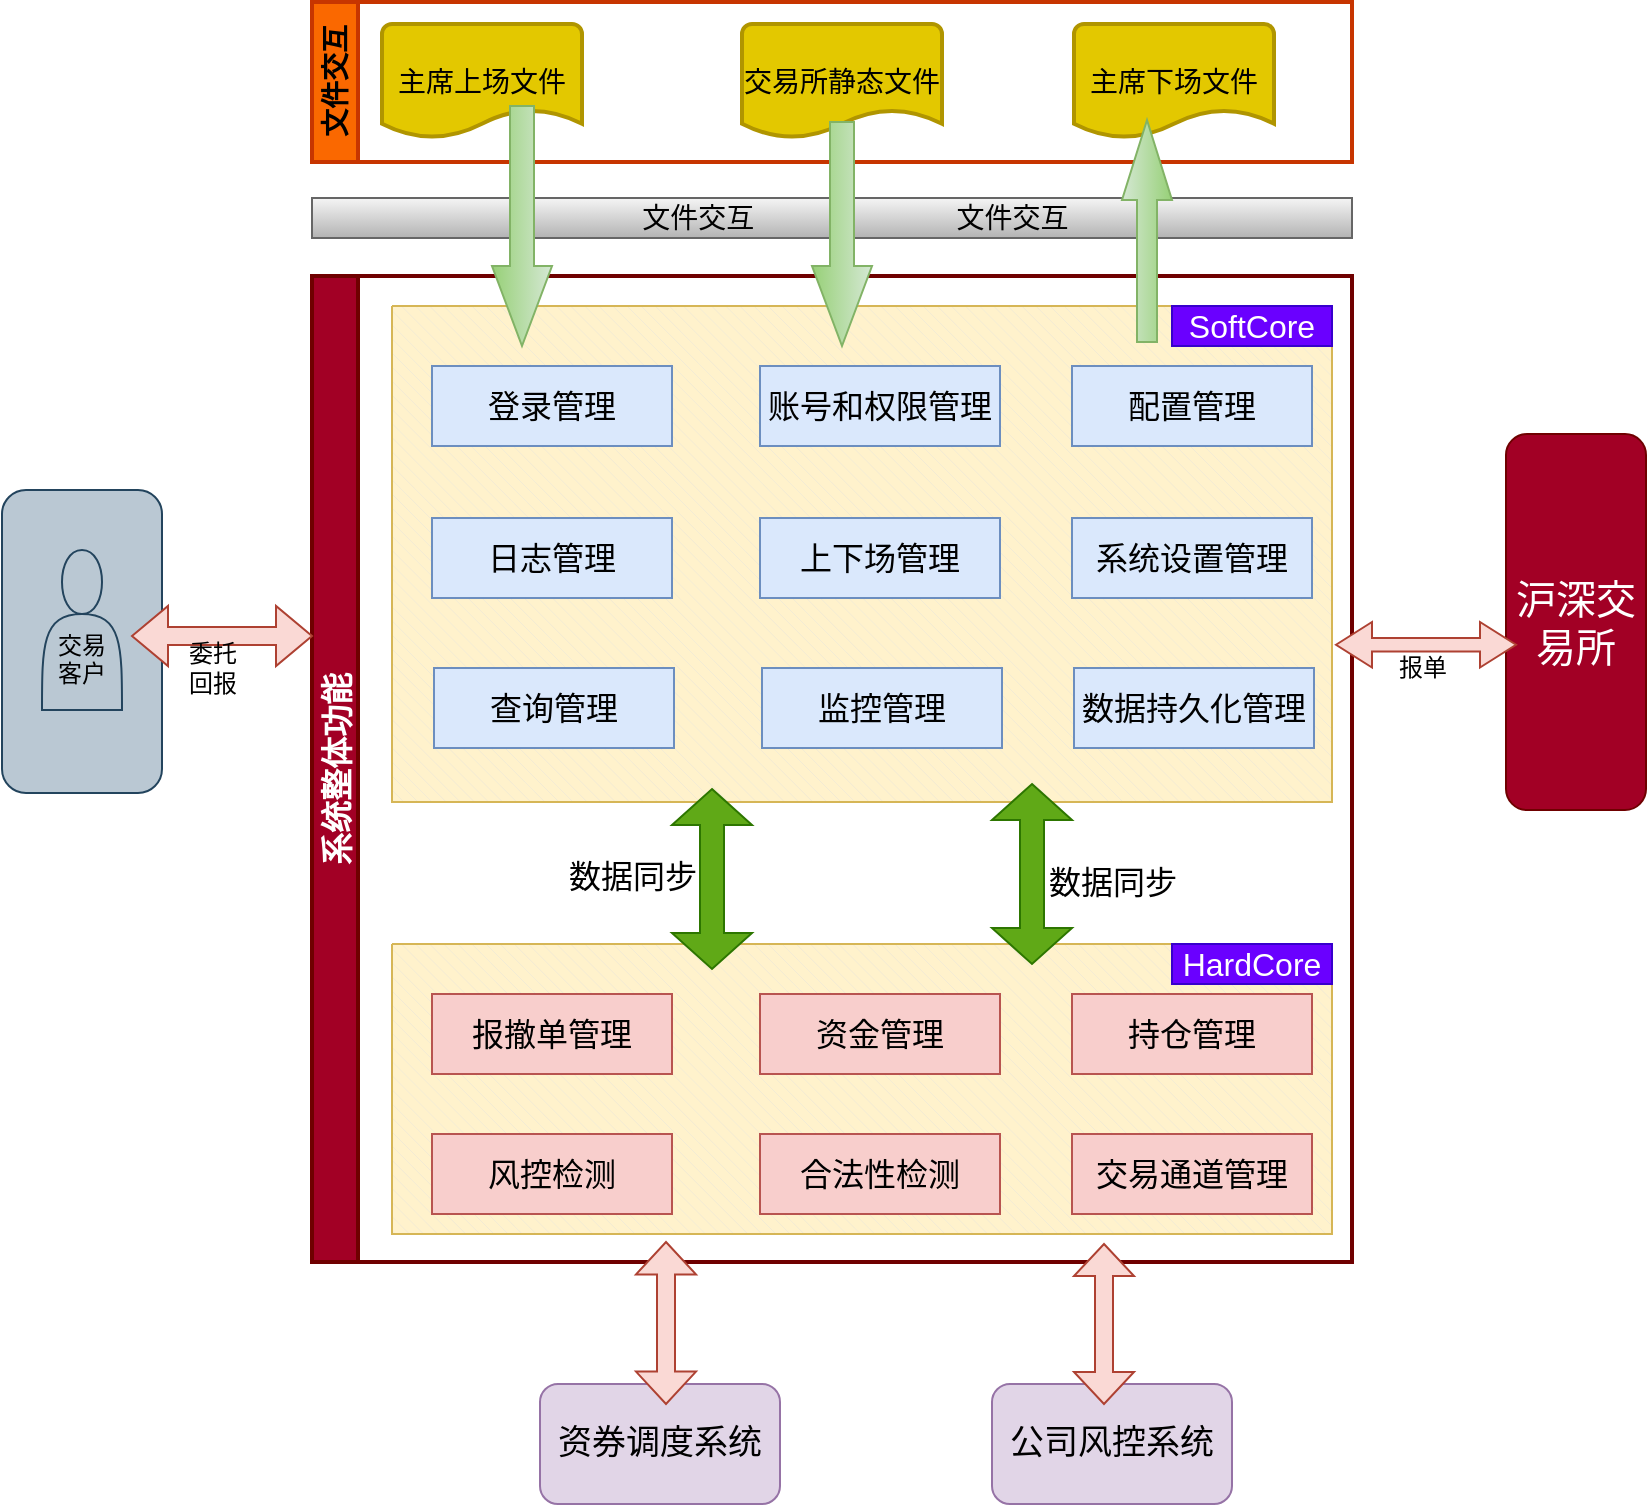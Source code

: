 <mxfile version="27.1.5" pages="3">
  <diagram name="第 1 页" id="dHAr3JLtQL73hY0xjMzI">
    <mxGraphModel dx="1332" dy="736" grid="1" gridSize="10" guides="1" tooltips="1" connect="1" arrows="1" fold="1" page="1" pageScale="1" pageWidth="827" pageHeight="1169" math="0" shadow="0">
      <root>
        <mxCell id="0" />
        <mxCell id="1" parent="0" />
        <mxCell id="nQzFlQtisCXDMWSiUqNG-1" value="&lt;font style=&quot;font-size: 14px;&quot;&gt;&amp;nbsp; &amp;nbsp; &amp;nbsp; 文件交互&amp;nbsp; &amp;nbsp; &amp;nbsp; &amp;nbsp; &amp;nbsp; &amp;nbsp; &amp;nbsp; &amp;nbsp; &amp;nbsp; &amp;nbsp; &amp;nbsp; &amp;nbsp; &amp;nbsp;&amp;nbsp;&lt;/font&gt;&lt;span style=&quot;font-size: 14px;&quot;&gt;文件交互&lt;/span&gt;" style="rounded=0;whiteSpace=wrap;html=1;fillColor=#f5f5f5;gradientColor=#b3b3b3;strokeColor=#666666;" parent="1" vertex="1">
          <mxGeometry x="195" y="138" width="520" height="20" as="geometry" />
        </mxCell>
        <mxCell id="nQzFlQtisCXDMWSiUqNG-2" value="" style="verticalLabelPosition=bottom;verticalAlign=top;html=1;shape=mxgraph.basic.patternFillRect;fillStyle=diagRev;step=5;fillStrokeWidth=0.2;fillStrokeColor=#dddddd;fillColor=#fff2cc;strokeColor=#d6b656;fontSize=16;" parent="1" vertex="1">
          <mxGeometry x="235" y="511" width="470" height="145" as="geometry" />
        </mxCell>
        <mxCell id="nQzFlQtisCXDMWSiUqNG-3" value="" style="verticalLabelPosition=bottom;verticalAlign=top;html=1;shape=mxgraph.basic.patternFillRect;fillStyle=diagRev;step=5;fillStrokeWidth=0.2;fillStrokeColor=#dddddd;fillColor=#fff2cc;strokeColor=#d6b656;fontSize=16;" parent="1" vertex="1">
          <mxGeometry x="235" y="192" width="470" height="248" as="geometry" />
        </mxCell>
        <mxCell id="nQzFlQtisCXDMWSiUqNG-4" value="登录管理" style="rounded=0;whiteSpace=wrap;html=1;fillColor=#dae8fc;strokeColor=#6c8ebf;fontSize=16;" parent="1" vertex="1">
          <mxGeometry x="255" y="222" width="120" height="40" as="geometry" />
        </mxCell>
        <mxCell id="nQzFlQtisCXDMWSiUqNG-5" value="账号和权限管理" style="rounded=0;whiteSpace=wrap;html=1;fillColor=#dae8fc;strokeColor=#6c8ebf;fontSize=16;" parent="1" vertex="1">
          <mxGeometry x="419" y="222" width="120" height="40" as="geometry" />
        </mxCell>
        <mxCell id="nQzFlQtisCXDMWSiUqNG-6" value="配置管理" style="rounded=0;whiteSpace=wrap;html=1;fillColor=#dae8fc;strokeColor=#6c8ebf;fontSize=16;" parent="1" vertex="1">
          <mxGeometry x="575" y="222" width="120" height="40" as="geometry" />
        </mxCell>
        <mxCell id="nQzFlQtisCXDMWSiUqNG-7" value="日志管理" style="rounded=0;whiteSpace=wrap;html=1;fillColor=#dae8fc;strokeColor=#6c8ebf;fontSize=16;" parent="1" vertex="1">
          <mxGeometry x="255" y="298" width="120" height="40" as="geometry" />
        </mxCell>
        <mxCell id="nQzFlQtisCXDMWSiUqNG-8" value="上下场管理" style="rounded=0;whiteSpace=wrap;html=1;fillColor=#dae8fc;strokeColor=#6c8ebf;fontSize=16;" parent="1" vertex="1">
          <mxGeometry x="419" y="298" width="120" height="40" as="geometry" />
        </mxCell>
        <mxCell id="nQzFlQtisCXDMWSiUqNG-9" value="系统设置管理" style="rounded=0;whiteSpace=wrap;html=1;fillColor=#dae8fc;strokeColor=#6c8ebf;fontSize=16;" parent="1" vertex="1">
          <mxGeometry x="575" y="298" width="120" height="40" as="geometry" />
        </mxCell>
        <mxCell id="nQzFlQtisCXDMWSiUqNG-10" value="报撤单管理" style="rounded=0;whiteSpace=wrap;html=1;fillColor=#f8cecc;strokeColor=#b85450;fontSize=16;" parent="1" vertex="1">
          <mxGeometry x="255" y="536" width="120" height="40" as="geometry" />
        </mxCell>
        <mxCell id="nQzFlQtisCXDMWSiUqNG-11" value="资金管理" style="rounded=0;whiteSpace=wrap;html=1;fillColor=#f8cecc;strokeColor=#b85450;fontSize=16;" parent="1" vertex="1">
          <mxGeometry x="419" y="536" width="120" height="40" as="geometry" />
        </mxCell>
        <mxCell id="nQzFlQtisCXDMWSiUqNG-12" value="持仓管理" style="rounded=0;whiteSpace=wrap;html=1;fillColor=#f8cecc;strokeColor=#b85450;fontSize=16;" parent="1" vertex="1">
          <mxGeometry x="575" y="536" width="120" height="40" as="geometry" />
        </mxCell>
        <mxCell id="nQzFlQtisCXDMWSiUqNG-13" value="风控检测" style="rounded=0;whiteSpace=wrap;html=1;fillColor=#f8cecc;strokeColor=#b85450;fontSize=16;" parent="1" vertex="1">
          <mxGeometry x="255" y="606" width="120" height="40" as="geometry" />
        </mxCell>
        <mxCell id="nQzFlQtisCXDMWSiUqNG-14" value="合法性检测" style="rounded=0;whiteSpace=wrap;html=1;fillColor=#f8cecc;strokeColor=#b85450;fontSize=16;" parent="1" vertex="1">
          <mxGeometry x="419" y="606" width="120" height="40" as="geometry" />
        </mxCell>
        <mxCell id="nQzFlQtisCXDMWSiUqNG-15" value="交易通道管理" style="rounded=0;whiteSpace=wrap;html=1;fillColor=#f8cecc;strokeColor=#b85450;fontSize=16;" parent="1" vertex="1">
          <mxGeometry x="575" y="606" width="120" height="40" as="geometry" />
        </mxCell>
        <mxCell id="nQzFlQtisCXDMWSiUqNG-16" value="" style="shape=doubleArrow;direction=south;whiteSpace=wrap;html=1;fillColor=#60a917;strokeColor=#2D7600;fontColor=#ffffff;fontSize=16;" parent="1" vertex="1">
          <mxGeometry x="375" y="433.5" width="40" height="90" as="geometry" />
        </mxCell>
        <mxCell id="nQzFlQtisCXDMWSiUqNG-17" value="" style="shape=doubleArrow;direction=south;whiteSpace=wrap;html=1;fillColor=#60a917;fontColor=#ffffff;strokeColor=#2D7600;fontSize=16;" parent="1" vertex="1">
          <mxGeometry x="535" y="431" width="40" height="90" as="geometry" />
        </mxCell>
        <mxCell id="nQzFlQtisCXDMWSiUqNG-18" value="数据同步" style="text;html=1;align=center;verticalAlign=middle;resizable=0;points=[];autosize=1;strokeColor=none;fillColor=none;fontSize=16;" parent="1" vertex="1">
          <mxGeometry x="310" y="462" width="90" height="30" as="geometry" />
        </mxCell>
        <mxCell id="nQzFlQtisCXDMWSiUqNG-19" value="SoftCore" style="rounded=0;whiteSpace=wrap;html=1;fillColor=#6a00ff;fontColor=#ffffff;strokeColor=#3700CC;fontSize=16;" parent="1" vertex="1">
          <mxGeometry x="625" y="192" width="80" height="20" as="geometry" />
        </mxCell>
        <mxCell id="nQzFlQtisCXDMWSiUqNG-20" value="HardCore" style="rounded=0;whiteSpace=wrap;html=1;fillColor=#6a00ff;fontColor=#ffffff;strokeColor=#3700CC;fontSize=16;" parent="1" vertex="1">
          <mxGeometry x="625" y="511" width="80" height="20" as="geometry" />
        </mxCell>
        <mxCell id="nQzFlQtisCXDMWSiUqNG-21" value="系统整体功能" style="swimlane;horizontal=0;whiteSpace=wrap;html=1;fillColor=#a20025;fontColor=#ffffff;strokeColor=#6F0000;strokeWidth=2;fontSize=16;" parent="1" vertex="1">
          <mxGeometry x="195" y="177" width="520" height="493" as="geometry" />
        </mxCell>
        <mxCell id="nQzFlQtisCXDMWSiUqNG-22" value="数据同步" style="text;html=1;align=center;verticalAlign=middle;resizable=0;points=[];autosize=1;strokeColor=none;fillColor=none;fontSize=16;" parent="nQzFlQtisCXDMWSiUqNG-21" vertex="1">
          <mxGeometry x="355" y="287.5" width="90" height="30" as="geometry" />
        </mxCell>
        <mxCell id="nQzFlQtisCXDMWSiUqNG-23" value="&lt;font style=&quot;font-size: 20px;&quot;&gt;沪深交易所&lt;/font&gt;" style="rounded=1;whiteSpace=wrap;html=1;fillColor=#a20025;fontColor=#ffffff;strokeColor=#6F0000;" parent="1" vertex="1">
          <mxGeometry x="792" y="256" width="70" height="188" as="geometry" />
        </mxCell>
        <mxCell id="nQzFlQtisCXDMWSiUqNG-24" value="客户" style="rounded=1;whiteSpace=wrap;html=1;fillColor=#bac8d3;strokeColor=#23445d;" parent="1" vertex="1">
          <mxGeometry x="40" y="284" width="80" height="151.5" as="geometry" />
        </mxCell>
        <mxCell id="nQzFlQtisCXDMWSiUqNG-25" value="资券调度系统" style="rounded=1;whiteSpace=wrap;html=1;fontSize=17;fillColor=#e1d5e7;strokeColor=#9673a6;" parent="1" vertex="1">
          <mxGeometry x="309" y="731" width="120" height="60" as="geometry" />
        </mxCell>
        <mxCell id="nQzFlQtisCXDMWSiUqNG-26" value="公司风控系统" style="rounded=1;whiteSpace=wrap;html=1;fontSize=17;fillColor=#e1d5e7;strokeColor=#9673a6;" parent="1" vertex="1">
          <mxGeometry x="535" y="731" width="120" height="60" as="geometry" />
        </mxCell>
        <mxCell id="nQzFlQtisCXDMWSiUqNG-27" value="主席上场文件" style="strokeWidth=2;html=1;shape=mxgraph.flowchart.document2;whiteSpace=wrap;size=0.25;fontSize=14;fillColor=#e3c800;fontColor=#000000;strokeColor=#B09500;" parent="1" vertex="1">
          <mxGeometry x="230" y="51" width="100" height="57" as="geometry" />
        </mxCell>
        <mxCell id="nQzFlQtisCXDMWSiUqNG-28" value="交易所静态文件" style="strokeWidth=2;html=1;shape=mxgraph.flowchart.document2;whiteSpace=wrap;size=0.25;fontSize=14;fillColor=#e3c800;fontColor=#000000;strokeColor=#B09500;" parent="1" vertex="1">
          <mxGeometry x="410" y="51" width="100" height="57" as="geometry" />
        </mxCell>
        <mxCell id="nQzFlQtisCXDMWSiUqNG-29" value="主席下场文件" style="strokeWidth=2;html=1;shape=mxgraph.flowchart.document2;whiteSpace=wrap;size=0.25;fontSize=14;fillColor=#e3c800;fontColor=#000000;strokeColor=#B09500;" parent="1" vertex="1">
          <mxGeometry x="576" y="51" width="100" height="57" as="geometry" />
        </mxCell>
        <mxCell id="nQzFlQtisCXDMWSiUqNG-30" value="文件交互" style="swimlane;horizontal=0;whiteSpace=wrap;html=1;fillColor=#fa6800;fontColor=#000000;strokeColor=#C73500;fontSize=14;strokeWidth=2;" parent="1" vertex="1">
          <mxGeometry x="195" y="40" width="520" height="80" as="geometry" />
        </mxCell>
        <mxCell id="nQzFlQtisCXDMWSiUqNG-31" value="" style="html=1;shadow=0;dashed=0;align=center;verticalAlign=middle;shape=mxgraph.arrows2.arrow;dy=0.6;dx=40;direction=north;notch=0;fillColor=#d5e8d4;gradientColor=#97d077;strokeColor=#82b366;" parent="1" vertex="1">
          <mxGeometry x="600" y="99" width="25" height="111" as="geometry" />
        </mxCell>
        <mxCell id="nQzFlQtisCXDMWSiUqNG-32" value="" style="html=1;shadow=0;dashed=0;align=center;verticalAlign=middle;shape=mxgraph.arrows2.arrow;dy=0.6;dx=40;direction=south;notch=0;fillColor=#d5e8d4;gradientColor=#97d077;strokeColor=#82b366;" parent="1" vertex="1">
          <mxGeometry x="445" y="100" width="30" height="112" as="geometry" />
        </mxCell>
        <mxCell id="nQzFlQtisCXDMWSiUqNG-33" value="" style="html=1;shadow=0;dashed=0;align=center;verticalAlign=middle;shape=mxgraph.arrows2.arrow;dy=0.6;dx=40;direction=south;notch=0;fillColor=#d5e8d4;gradientColor=#97d077;strokeColor=#82b366;" parent="1" vertex="1">
          <mxGeometry x="285" y="92" width="30" height="120" as="geometry" />
        </mxCell>
        <mxCell id="nQzFlQtisCXDMWSiUqNG-34" value="&lt;div&gt;&lt;br&gt;&lt;/div&gt;&lt;div&gt;&lt;br&gt;&lt;/div&gt;&lt;div&gt;交易&lt;/div&gt;客户" style="shape=actor;whiteSpace=wrap;html=1;fillColor=#bac8d3;strokeColor=#23445d;" parent="1" vertex="1">
          <mxGeometry x="60" y="314" width="40" height="80" as="geometry" />
        </mxCell>
        <mxCell id="nQzFlQtisCXDMWSiUqNG-35" value="" style="shape=doubleArrow;whiteSpace=wrap;html=1;fillColor=#fad9d5;strokeColor=#ae4132;" parent="1" vertex="1">
          <mxGeometry x="707" y="350" width="90" height="22.75" as="geometry" />
        </mxCell>
        <mxCell id="nQzFlQtisCXDMWSiUqNG-36" value="" style="shape=doubleArrow;whiteSpace=wrap;html=1;fillColor=#fad9d5;strokeColor=#ae4132;" parent="1" vertex="1">
          <mxGeometry x="105" y="342" width="90" height="30" as="geometry" />
        </mxCell>
        <mxCell id="nQzFlQtisCXDMWSiUqNG-37" value="" style="shape=doubleArrow;direction=south;whiteSpace=wrap;html=1;fillColor=#fad9d5;strokeColor=#ae4132;" parent="1" vertex="1">
          <mxGeometry x="357" y="660" width="30" height="81" as="geometry" />
        </mxCell>
        <mxCell id="nQzFlQtisCXDMWSiUqNG-38" value="" style="shape=doubleArrow;direction=south;whiteSpace=wrap;html=1;fillColor=#fad9d5;strokeColor=#ae4132;" parent="1" vertex="1">
          <mxGeometry x="576" y="661" width="30" height="80" as="geometry" />
        </mxCell>
        <mxCell id="nQzFlQtisCXDMWSiUqNG-39" value="委托&lt;div&gt;回报&lt;/div&gt;" style="text;html=1;align=center;verticalAlign=middle;resizable=0;points=[];autosize=1;strokeColor=none;fillColor=none;" parent="1" vertex="1">
          <mxGeometry x="120" y="353" width="50" height="40" as="geometry" />
        </mxCell>
        <mxCell id="nQzFlQtisCXDMWSiUqNG-40" value="报单" style="text;html=1;align=center;verticalAlign=middle;resizable=0;points=[];autosize=1;strokeColor=none;fillColor=none;" parent="1" vertex="1">
          <mxGeometry x="725" y="358" width="50" height="30" as="geometry" />
        </mxCell>
        <mxCell id="nQzFlQtisCXDMWSiUqNG-41" value="查询管理" style="rounded=0;whiteSpace=wrap;html=1;fillColor=#dae8fc;strokeColor=#6c8ebf;fontSize=16;" parent="1" vertex="1">
          <mxGeometry x="256" y="373" width="120" height="40" as="geometry" />
        </mxCell>
        <mxCell id="nQzFlQtisCXDMWSiUqNG-42" value="监控管理" style="rounded=0;whiteSpace=wrap;html=1;fillColor=#dae8fc;strokeColor=#6c8ebf;fontSize=16;" parent="1" vertex="1">
          <mxGeometry x="420" y="373" width="120" height="40" as="geometry" />
        </mxCell>
        <mxCell id="nQzFlQtisCXDMWSiUqNG-43" value="数据持久化管理" style="rounded=0;whiteSpace=wrap;html=1;fillColor=#dae8fc;strokeColor=#6c8ebf;fontSize=16;" parent="1" vertex="1">
          <mxGeometry x="576" y="373" width="120" height="40" as="geometry" />
        </mxCell>
      </root>
    </mxGraphModel>
  </diagram>
  <diagram name="第 2 页" id="jjVBMzssy_dnrExTN0Lh">
    <mxGraphModel dx="1332" dy="736" grid="1" gridSize="10" guides="1" tooltips="1" connect="1" arrows="1" fold="1" page="1" pageScale="1" pageWidth="827" pageHeight="1169" math="0" shadow="0">
      <root>
        <mxCell id="0" />
        <mxCell id="1" parent="0" />
        <mxCell id="aXHGIlQbUKazIrKy5JEl-1" style="rounded=0;orthogonalLoop=1;jettySize=auto;html=1;entryX=0;entryY=0.5;entryDx=0;entryDy=0;strokeWidth=2;fontSize=20;labelBackgroundColor=light-dark(#288be2, #ededed);fillColor=#1ba1e2;strokeColor=#006EAF;" edge="1" parent="1" source="aXHGIlQbUKazIrKy5JEl-2" target="aXHGIlQbUKazIrKy5JEl-8">
          <mxGeometry relative="1" as="geometry" />
        </mxCell>
        <mxCell id="aXHGIlQbUKazIrKy5JEl-2" value="" style="ellipse;whiteSpace=wrap;html=1;aspect=fixed;strokeWidth=2;fontSize=20;fillColor=#dae8fc;strokeColor=#6c8ebf;" vertex="1" parent="1">
          <mxGeometry x="240" y="595.75" width="80" height="80" as="geometry" />
        </mxCell>
        <mxCell id="aXHGIlQbUKazIrKy5JEl-3" value="" style="edgeStyle=orthogonalEdgeStyle;rounded=0;orthogonalLoop=1;jettySize=auto;html=1;strokeWidth=2;fontSize=20;exitX=1;exitY=0.75;exitDx=0;exitDy=0;labelBackgroundColor=light-dark(#288be2, #ededed);fillColor=#1ba1e2;strokeColor=#006EAF;" edge="1" parent="1" source="aXHGIlQbUKazIrKy5JEl-6">
          <mxGeometry relative="1" as="geometry">
            <mxPoint x="545" y="567.25" as="sourcePoint" />
            <mxPoint x="666" y="567.25" as="targetPoint" />
          </mxGeometry>
        </mxCell>
        <mxCell id="aXHGIlQbUKazIrKy5JEl-4" value="&lt;span style=&quot;color: rgba(0, 0, 0, 0); font-family: monospace; font-size: 0px; text-align: start; background-color: rgb(236, 236, 236);&quot;&gt;%3CmxGraphModel%3E%3Croot%3E%3CmxCell%20id%3D%220%22%2F%3E%3CmxCell%20id%3D%221%22%20parent%3D%220%22%2F%3E%3CmxCell%20id%3D%222%22%20value%3D%22TCP%E4%BA%A4%E6%98%93%22%20style%3D%22edgeLabel%3Bhtml%3D1%3Balign%3Dcenter%3BverticalAlign%3Dmiddle%3Bresizable%3D0%3Bpoints%3D%5B%5D%3B%22%20vertex%3D%221%22%20connectable%3D%220%22%20parent%3D%221%22%3E%3CmxGeometry%20x%3D%22373%22%20y%3D%22399%22%20as%3D%22geometry%22%2F%3E%3C%2FmxCell%3E%3C%2Froot%3E%3C%2FmxGraphModel%3E&lt;/span&gt;" style="edgeLabel;html=1;align=center;verticalAlign=middle;resizable=0;points=[];" vertex="1" connectable="0" parent="aXHGIlQbUKazIrKy5JEl-3">
          <mxGeometry x="-0.141" y="2" relative="1" as="geometry">
            <mxPoint as="offset" />
          </mxGeometry>
        </mxCell>
        <mxCell id="aXHGIlQbUKazIrKy5JEl-5" value="数据查询" style="edgeLabel;html=1;align=center;verticalAlign=middle;resizable=0;points=[];" vertex="1" connectable="0" parent="aXHGIlQbUKazIrKy5JEl-3">
          <mxGeometry x="-0.24" y="1" relative="1" as="geometry">
            <mxPoint x="8" as="offset" />
          </mxGeometry>
        </mxCell>
        <mxCell id="aXHGIlQbUKazIrKy5JEl-6" value="&lt;font&gt;HPR-SH&lt;/font&gt;" style="rounded=1;whiteSpace=wrap;html=1;strokeWidth=2;fontSize=20;fillColor=#dae8fc;strokeColor=#6c8ebf;" vertex="1" parent="1">
          <mxGeometry x="359" y="526.25" width="120" height="60" as="geometry" />
        </mxCell>
        <mxCell id="aXHGIlQbUKazIrKy5JEl-7" style="edgeStyle=orthogonalEdgeStyle;rounded=0;orthogonalLoop=1;jettySize=auto;html=1;curved=1;exitX=0.5;exitY=1;exitDx=0;exitDy=0;entryX=0;entryY=0.5;entryDx=0;entryDy=0;strokeWidth=2;labelBackgroundColor=light-dark(#288be2, #ededed);fillColor=#1ba1e2;strokeColor=#006EAF;" edge="1" parent="1" source="aXHGIlQbUKazIrKy5JEl-8" target="aXHGIlQbUKazIrKy5JEl-48">
          <mxGeometry relative="1" as="geometry">
            <mxPoint x="718" y="872.25" as="targetPoint" />
          </mxGeometry>
        </mxCell>
        <mxCell id="aXHGIlQbUKazIrKy5JEl-8" value="&lt;font&gt;HPR-SZ&lt;/font&gt;" style="rounded=1;whiteSpace=wrap;html=1;strokeWidth=2;fontSize=20;fillColor=#dae8fc;strokeColor=#6c8ebf;" vertex="1" parent="1">
          <mxGeometry x="359" y="666.25" width="120" height="60" as="geometry" />
        </mxCell>
        <mxCell id="aXHGIlQbUKazIrKy5JEl-9" value="" style="edgeStyle=orthogonalEdgeStyle;rounded=0;orthogonalLoop=1;jettySize=auto;html=1;strokeWidth=2;fontSize=20;fillColor=#f8cecc;strokeColor=#b85450;" edge="1" parent="1" source="aXHGIlQbUKazIrKy5JEl-16" target="aXHGIlQbUKazIrKy5JEl-23">
          <mxGeometry relative="1" as="geometry" />
        </mxCell>
        <mxCell id="aXHGIlQbUKazIrKy5JEl-10" value="" style="edgeStyle=orthogonalEdgeStyle;rounded=0;orthogonalLoop=1;jettySize=auto;html=1;strokeWidth=2;fillColor=#60a917;strokeColor=#2D7600;" edge="1" parent="1" source="aXHGIlQbUKazIrKy5JEl-16" target="aXHGIlQbUKazIrKy5JEl-47">
          <mxGeometry relative="1" as="geometry" />
        </mxCell>
        <mxCell id="aXHGIlQbUKazIrKy5JEl-11" value="DataSync" style="edgeLabel;html=1;align=center;verticalAlign=middle;resizable=0;points=[];" vertex="1" connectable="0" parent="aXHGIlQbUKazIrKy5JEl-10">
          <mxGeometry x="0.125" relative="1" as="geometry">
            <mxPoint y="5" as="offset" />
          </mxGeometry>
        </mxCell>
        <mxCell id="aXHGIlQbUKazIrKy5JEl-12" style="rounded=0;orthogonalLoop=1;jettySize=auto;html=1;exitX=1;exitY=0.5;exitDx=0;exitDy=0;entryX=0.5;entryY=0;entryDx=0;entryDy=0;entryPerimeter=0;edgeStyle=orthogonalEdgeStyle;curved=1;strokeWidth=2;fillColor=#60a917;strokeColor=#2D7600;" edge="1" parent="1" source="aXHGIlQbUKazIrKy5JEl-16" target="aXHGIlQbUKazIrKy5JEl-36">
          <mxGeometry relative="1" as="geometry">
            <mxPoint x="828" y="592.25" as="targetPoint" />
          </mxGeometry>
        </mxCell>
        <mxCell id="aXHGIlQbUKazIrKy5JEl-13" style="rounded=0;orthogonalLoop=1;jettySize=auto;html=1;exitX=1;exitY=0.25;exitDx=0;exitDy=0;entryX=0;entryY=0.5;entryDx=0;entryDy=0;strokeWidth=2;fillColor=#f8cecc;strokeColor=#b85450;" edge="1" parent="1" source="aXHGIlQbUKazIrKy5JEl-16" target="aXHGIlQbUKazIrKy5JEl-69">
          <mxGeometry relative="1" as="geometry" />
        </mxCell>
        <mxCell id="aXHGIlQbUKazIrKy5JEl-14" style="edgeStyle=orthogonalEdgeStyle;rounded=0;orthogonalLoop=1;jettySize=auto;html=1;exitX=0.5;exitY=1;exitDx=0;exitDy=0;entryX=0.5;entryY=0;entryDx=0;entryDy=0;strokeColor=#3A5431;fontColor=#393C56;fillColor=#6d8764;strokeWidth=2;startArrow=classic;startFill=0;" edge="1" parent="1" source="aXHGIlQbUKazIrKy5JEl-16" target="aXHGIlQbUKazIrKy5JEl-21">
          <mxGeometry relative="1" as="geometry" />
        </mxCell>
        <mxCell id="aXHGIlQbUKazIrKy5JEl-15" value="资金互相调整" style="edgeLabel;html=1;align=center;verticalAlign=middle;resizable=0;points=[];strokeColor=#E07A5F;fontColor=#393C56;fillColor=#F2CC8F;" vertex="1" connectable="0" parent="aXHGIlQbUKazIrKy5JEl-14">
          <mxGeometry x="-0.35" y="-1" relative="1" as="geometry">
            <mxPoint as="offset" />
          </mxGeometry>
        </mxCell>
        <mxCell id="aXHGIlQbUKazIrKy5JEl-16" value="SL-SH(HC)" style="whiteSpace=wrap;html=1;rounded=1;strokeWidth=2;fontSize=20;fillColor=#d5e8d4;strokeColor=#82b366;" vertex="1" parent="1">
          <mxGeometry x="666" y="526.25" width="120" height="60" as="geometry" />
        </mxCell>
        <mxCell id="aXHGIlQbUKazIrKy5JEl-17" value="" style="edgeStyle=orthogonalEdgeStyle;rounded=0;orthogonalLoop=1;jettySize=auto;html=1;strokeWidth=2;fontSize=20;fillColor=#f8cecc;strokeColor=#b85450;" edge="1" parent="1" source="aXHGIlQbUKazIrKy5JEl-21" target="aXHGIlQbUKazIrKy5JEl-25">
          <mxGeometry relative="1" as="geometry" />
        </mxCell>
        <mxCell id="aXHGIlQbUKazIrKy5JEl-18" value="" style="edgeStyle=orthogonalEdgeStyle;rounded=0;orthogonalLoop=1;jettySize=auto;html=1;strokeWidth=2;fillColor=#60a917;strokeColor=#2D7600;" edge="1" parent="1" source="aXHGIlQbUKazIrKy5JEl-21" target="aXHGIlQbUKazIrKy5JEl-48">
          <mxGeometry relative="1" as="geometry" />
        </mxCell>
        <mxCell id="aXHGIlQbUKazIrKy5JEl-19" style="rounded=0;orthogonalLoop=1;jettySize=auto;html=1;exitX=1;exitY=0.5;exitDx=0;exitDy=0;entryX=0;entryY=0.5;entryDx=0;entryDy=0;strokeWidth=2;fillColor=#f8cecc;strokeColor=#b85450;" edge="1" parent="1" source="aXHGIlQbUKazIrKy5JEl-21" target="aXHGIlQbUKazIrKy5JEl-71">
          <mxGeometry relative="1" as="geometry" />
        </mxCell>
        <mxCell id="aXHGIlQbUKazIrKy5JEl-20" style="edgeStyle=orthogonalEdgeStyle;rounded=0;orthogonalLoop=1;jettySize=auto;html=1;exitX=1;exitY=0.5;exitDx=0;exitDy=0;entryX=0.5;entryY=1;entryDx=0;entryDy=0;curved=1;dashed=1;dashPattern=8 8;strokeWidth=2;fillColor=#0050ef;strokeColor=#001DBC;" edge="1" parent="1" source="aXHGIlQbUKazIrKy5JEl-21" target="aXHGIlQbUKazIrKy5JEl-33">
          <mxGeometry relative="1" as="geometry" />
        </mxCell>
        <mxCell id="aXHGIlQbUKazIrKy5JEl-21" value="SL-SZ(HC)" style="whiteSpace=wrap;html=1;rounded=1;strokeWidth=2;fontSize=20;fillColor=#d5e8d4;strokeColor=#82b366;" vertex="1" parent="1">
          <mxGeometry x="666" y="666.25" width="120" height="60" as="geometry" />
        </mxCell>
        <mxCell id="aXHGIlQbUKazIrKy5JEl-22" value="" style="edgeStyle=orthogonalEdgeStyle;rounded=0;orthogonalLoop=1;jettySize=auto;html=1;entryX=0.5;entryY=0;entryDx=0;entryDy=0;strokeWidth=2;fontSize=20;fillColor=#e1d5e7;strokeColor=#9673a6;" edge="1" parent="1" source="aXHGIlQbUKazIrKy5JEl-23" target="aXHGIlQbUKazIrKy5JEl-26">
          <mxGeometry relative="1" as="geometry" />
        </mxCell>
        <mxCell id="aXHGIlQbUKazIrKy5JEl-23" value="TDGW1" style="whiteSpace=wrap;html=1;rounded=1;strokeWidth=2;fontSize=20;fillColor=#e1d5e7;strokeColor=#9673a6;" vertex="1" parent="1">
          <mxGeometry x="1005" y="541.25" width="120" height="30" as="geometry" />
        </mxCell>
        <mxCell id="aXHGIlQbUKazIrKy5JEl-24" style="edgeStyle=orthogonalEdgeStyle;rounded=0;orthogonalLoop=1;jettySize=auto;html=1;entryX=0.5;entryY=1;entryDx=0;entryDy=0;strokeWidth=2;fontSize=20;fillColor=#e1d5e7;strokeColor=#9673a6;" edge="1" parent="1" source="aXHGIlQbUKazIrKy5JEl-25" target="aXHGIlQbUKazIrKy5JEl-26">
          <mxGeometry relative="1" as="geometry" />
        </mxCell>
        <mxCell id="aXHGIlQbUKazIrKy5JEl-25" value="TGW(2..n)" style="whiteSpace=wrap;html=1;rounded=1;strokeWidth=2;fontSize=20;fillColor=#e1d5e7;strokeColor=#9673a6;" vertex="1" parent="1">
          <mxGeometry x="1005" y="686.25" width="120" height="20" as="geometry" />
        </mxCell>
        <mxCell id="aXHGIlQbUKazIrKy5JEl-26" value="Exch" style="shape=hexagon;perimeter=hexagonPerimeter2;whiteSpace=wrap;html=1;fixedSize=1;rounded=1;strokeWidth=2;fontSize=20;fillColor=#e1d5e7;strokeColor=#9673a6;" vertex="1" parent="1">
          <mxGeometry x="1178" y="597.25" width="120" height="30" as="geometry" />
        </mxCell>
        <mxCell id="aXHGIlQbUKazIrKy5JEl-27" value="" style="edgeStyle=orthogonalEdgeStyle;rounded=0;orthogonalLoop=1;jettySize=auto;html=1;strokeWidth=2;fontSize=20;startArrow=classic;startFill=0;endArrow=none;dashed=1;" edge="1" parent="1" source="aXHGIlQbUKazIrKy5JEl-29" target="aXHGIlQbUKazIrKy5JEl-30">
          <mxGeometry relative="1" as="geometry" />
        </mxCell>
        <mxCell id="aXHGIlQbUKazIrKy5JEl-28" value="" style="edgeStyle=orthogonalEdgeStyle;rounded=0;orthogonalLoop=1;jettySize=auto;html=1;" edge="1" parent="1" source="aXHGIlQbUKazIrKy5JEl-29" target="aXHGIlQbUKazIrKy5JEl-65">
          <mxGeometry relative="1" as="geometry" />
        </mxCell>
        <mxCell id="aXHGIlQbUKazIrKy5JEl-29" value="资券文件" style="shape=document;whiteSpace=wrap;html=1;boundedLbl=1;rounded=1;strokeWidth=2;fontSize=20;fillColor=#6a00ff;fontColor=#ffffff;strokeColor=#3700CC;" vertex="1" parent="1">
          <mxGeometry x="866" y="271.25" width="120" height="35" as="geometry" />
        </mxCell>
        <mxCell id="aXHGIlQbUKazIrKy5JEl-30" value="LLDH" style="whiteSpace=wrap;html=1;rounded=1;strokeWidth=2;fontSize=20;fillColor=#6a00ff;fontColor=#ffffff;strokeColor=#3700CC;" vertex="1" parent="1">
          <mxGeometry x="1108" y="271.25" width="120" height="37" as="geometry" />
        </mxCell>
        <mxCell id="aXHGIlQbUKazIrKy5JEl-31" style="edgeStyle=orthogonalEdgeStyle;rounded=0;orthogonalLoop=1;jettySize=auto;html=1;entryX=1;entryY=0.5;entryDx=0;entryDy=0;exitX=1;exitY=0.5;exitDx=0;exitDy=0;strokeWidth=2;fillColor=#60a917;strokeColor=#2D7600;" edge="1" parent="1" source="aXHGIlQbUKazIrKy5JEl-33" target="aXHGIlQbUKazIrKy5JEl-39">
          <mxGeometry relative="1" as="geometry">
            <Array as="points">
              <mxPoint x="1358" y="369.25" />
              <mxPoint x="1358" y="842.25" />
            </Array>
          </mxGeometry>
        </mxCell>
        <mxCell id="aXHGIlQbUKazIrKy5JEl-32" value="OGG同步" style="edgeLabel;html=1;align=center;verticalAlign=middle;resizable=0;points=[];" vertex="1" connectable="0" parent="aXHGIlQbUKazIrKy5JEl-31">
          <mxGeometry x="-0.166" y="-1" relative="1" as="geometry">
            <mxPoint as="offset" />
          </mxGeometry>
        </mxCell>
        <mxCell id="aXHGIlQbUKazIrKy5JEl-33" value="Rootnet" style="whiteSpace=wrap;html=1;rounded=1;strokeWidth=2;fontSize=20;fillColor=#6a00ff;fontColor=#ffffff;strokeColor=#3700CC;" vertex="1" parent="1">
          <mxGeometry x="1104" y="350.5" width="120" height="37" as="geometry" />
        </mxCell>
        <mxCell id="aXHGIlQbUKazIrKy5JEl-34" style="edgeStyle=orthogonalEdgeStyle;rounded=0;orthogonalLoop=1;jettySize=auto;html=1;entryX=0;entryY=0.5;entryDx=0;entryDy=0;exitX=1;exitY=0.5;exitDx=0;exitDy=0;exitPerimeter=0;strokeWidth=2;fillColor=#60a917;strokeColor=#2D7600;" edge="1" parent="1" source="aXHGIlQbUKazIrKy5JEl-36" target="aXHGIlQbUKazIrKy5JEl-39">
          <mxGeometry relative="1" as="geometry" />
        </mxCell>
        <mxCell id="aXHGIlQbUKazIrKy5JEl-35" value="交易数据同步" style="edgeLabel;html=1;align=center;verticalAlign=middle;resizable=0;points=[];" vertex="1" connectable="0" parent="aXHGIlQbUKazIrKy5JEl-34">
          <mxGeometry x="0.178" y="1" relative="1" as="geometry">
            <mxPoint as="offset" />
          </mxGeometry>
        </mxCell>
        <mxCell id="aXHGIlQbUKazIrKy5JEl-36" value="DB" style="shape=cylinder3;whiteSpace=wrap;html=1;boundedLbl=1;backgroundOutline=1;size=15;strokeWidth=2;fontSize=20;fillColor=#d5e8d4;strokeColor=#82b366;" vertex="1" parent="1">
          <mxGeometry x="832" y="595.75" width="60" height="60" as="geometry" />
        </mxCell>
        <mxCell id="aXHGIlQbUKazIrKy5JEl-37" style="rounded=0;orthogonalLoop=1;jettySize=auto;html=1;entryX=0;entryY=0.5;entryDx=0;entryDy=0;strokeWidth=2;fontSize=20;labelBackgroundColor=light-dark(#288be2, #ededed);fillColor=#1ba1e2;strokeColor=#006EAF;" edge="1" parent="1" source="aXHGIlQbUKazIrKy5JEl-38" target="aXHGIlQbUKazIrKy5JEl-6">
          <mxGeometry relative="1" as="geometry" />
        </mxCell>
        <mxCell id="aXHGIlQbUKazIrKy5JEl-38" value="" style="whiteSpace=wrap;html=1;rounded=1;shape=umlActor;verticalLabelPosition=bottom;verticalAlign=top;outlineConnect=0;strokeWidth=2;fontSize=20;fillColor=#dae8fc;strokeColor=#6c8ebf;" vertex="1" parent="1">
          <mxGeometry x="249" y="607.25" width="60" height="50" as="geometry" />
        </mxCell>
        <mxCell id="aXHGIlQbUKazIrKy5JEl-39" value="RTRS&lt;div&gt;风控系统&lt;/div&gt;" style="whiteSpace=wrap;html=1;rounded=1;strokeWidth=2;fontSize=20;fillColor=#60a917;fontColor=#ffffff;strokeColor=#2D7600;" vertex="1" parent="1">
          <mxGeometry x="1053" y="812.25" width="120" height="60" as="geometry" />
        </mxCell>
        <mxCell id="aXHGIlQbUKazIrKy5JEl-40" value="Client" style="text;html=1;align=center;verticalAlign=middle;resizable=0;points=[];autosize=1;strokeColor=none;fillColor=none;fontSize=20;" vertex="1" parent="1">
          <mxGeometry x="244" y="560.75" width="70" height="40" as="geometry" />
        </mxCell>
        <mxCell id="aXHGIlQbUKazIrKy5JEl-41" style="edgeStyle=orthogonalEdgeStyle;rounded=0;orthogonalLoop=1;jettySize=auto;html=1;entryX=0;entryY=0.5;entryDx=0;entryDy=0;curved=1;strokeWidth=2;fillColor=#a0522d;strokeColor=#6D1F00;" edge="1" parent="1" source="aXHGIlQbUKazIrKy5JEl-45" target="aXHGIlQbUKazIrKy5JEl-16">
          <mxGeometry relative="1" as="geometry" />
        </mxCell>
        <mxCell id="aXHGIlQbUKazIrKy5JEl-42" value="盘中资券调整API接口" style="edgeLabel;html=1;align=center;verticalAlign=middle;resizable=0;points=[];" vertex="1" connectable="0" parent="aXHGIlQbUKazIrKy5JEl-41">
          <mxGeometry x="-0.329" y="-11" relative="1" as="geometry">
            <mxPoint as="offset" />
          </mxGeometry>
        </mxCell>
        <mxCell id="aXHGIlQbUKazIrKy5JEl-43" style="edgeStyle=orthogonalEdgeStyle;rounded=0;orthogonalLoop=1;jettySize=auto;html=1;exitX=0.5;exitY=1;exitDx=0;exitDy=0;entryX=0;entryY=0.5;entryDx=0;entryDy=0;curved=1;strokeWidth=2;fillColor=#a0522d;strokeColor=#6D1F00;" edge="1" parent="1" source="aXHGIlQbUKazIrKy5JEl-45" target="aXHGIlQbUKazIrKy5JEl-21">
          <mxGeometry relative="1" as="geometry" />
        </mxCell>
        <mxCell id="aXHGIlQbUKazIrKy5JEl-44" value="盘中资券调整API接口" style="edgeLabel;html=1;align=center;verticalAlign=middle;resizable=0;points=[];" vertex="1" connectable="0" parent="aXHGIlQbUKazIrKy5JEl-43">
          <mxGeometry x="-0.77" y="1" relative="1" as="geometry">
            <mxPoint as="offset" />
          </mxGeometry>
        </mxCell>
        <mxCell id="aXHGIlQbUKazIrKy5JEl-45" value="盘中资券&lt;div&gt;&lt;span style=&quot;background-color: transparent; color: light-dark(rgb(0, 0, 0), rgb(255, 255, 255));&quot;&gt;调整&lt;/span&gt;&lt;span style=&quot;background-color: transparent; color: light-dark(rgb(0, 0, 0), rgb(255, 255, 255));&quot;&gt;模块&lt;/span&gt;&lt;/div&gt;" style="whiteSpace=wrap;html=1;fontSize=20;rounded=1;strokeWidth=2;fillColor=#a0522d;fontColor=#ffffff;strokeColor=#6D1F00;" vertex="1" parent="1">
          <mxGeometry x="368" y="282.25" width="122" height="60" as="geometry" />
        </mxCell>
        <mxCell id="aXHGIlQbUKazIrKy5JEl-46" style="edgeStyle=orthogonalEdgeStyle;rounded=0;orthogonalLoop=1;jettySize=auto;html=1;entryX=0.5;entryY=0;entryDx=0;entryDy=0;entryPerimeter=0;curved=1;strokeWidth=2;fillColor=#60a917;strokeColor=#2D7600;" edge="1" parent="1" source="aXHGIlQbUKazIrKy5JEl-47" target="aXHGIlQbUKazIrKy5JEl-36">
          <mxGeometry relative="1" as="geometry">
            <mxPoint x="868" y="592.25" as="targetPoint" />
          </mxGeometry>
        </mxCell>
        <mxCell id="aXHGIlQbUKazIrKy5JEl-47" value="SL-SH(SC）" style="whiteSpace=wrap;html=1;rounded=1;strokeWidth=2;fontSize=20;fillColor=#d5e8d4;strokeColor=#82b366;" vertex="1" parent="1">
          <mxGeometry x="666" y="393.25" width="120" height="60" as="geometry" />
        </mxCell>
        <mxCell id="aXHGIlQbUKazIrKy5JEl-48" value="SL-SZ(SC)" style="whiteSpace=wrap;html=1;rounded=1;strokeWidth=2;fontSize=20;fillColor=#d5e8d4;strokeColor=#82b366;" vertex="1" parent="1">
          <mxGeometry x="666" y="778.25" width="120" height="60" as="geometry" />
        </mxCell>
        <mxCell id="aXHGIlQbUKazIrKy5JEl-49" value="" style="edgeStyle=orthogonalEdgeStyle;rounded=0;orthogonalLoop=1;jettySize=auto;html=1;strokeWidth=2;fontSize=20;exitX=1;exitY=0.25;exitDx=0;exitDy=0;labelBackgroundColor=light-dark(#288be2, #ededed);fillColor=#1ba1e2;strokeColor=#006EAF;" edge="1" parent="1" source="aXHGIlQbUKazIrKy5JEl-6">
          <mxGeometry relative="1" as="geometry">
            <mxPoint x="545" y="542.25" as="sourcePoint" />
            <mxPoint x="666" y="542.25" as="targetPoint" />
          </mxGeometry>
        </mxCell>
        <mxCell id="aXHGIlQbUKazIrKy5JEl-50" value="类Fix协议交易" style="edgeLabel;html=1;align=center;verticalAlign=middle;resizable=0;points=[];labelBackgroundColor=default;" vertex="1" connectable="0" parent="aXHGIlQbUKazIrKy5JEl-49">
          <mxGeometry x="-0.273" y="1" relative="1" as="geometry">
            <mxPoint x="12" as="offset" />
          </mxGeometry>
        </mxCell>
        <mxCell id="aXHGIlQbUKazIrKy5JEl-51" value="" style="edgeStyle=orthogonalEdgeStyle;rounded=0;orthogonalLoop=1;jettySize=auto;html=1;strokeWidth=2;fontSize=20;exitX=0.5;exitY=0;exitDx=0;exitDy=0;curved=1;labelBackgroundColor=light-dark(#288be2, #ededed);fillColor=#1ba1e2;strokeColor=#006EAF;" edge="1" parent="1" source="aXHGIlQbUKazIrKy5JEl-6">
          <mxGeometry relative="1" as="geometry">
            <mxPoint x="545" y="412.25" as="sourcePoint" />
            <mxPoint x="666" y="412.25" as="targetPoint" />
            <Array as="points">
              <mxPoint x="419" y="412.25" />
            </Array>
          </mxGeometry>
        </mxCell>
        <mxCell id="aXHGIlQbUKazIrKy5JEl-52" value="类Fix协议交易" style="edgeLabel;html=1;align=center;verticalAlign=middle;resizable=0;points=[];" vertex="1" connectable="0" parent="aXHGIlQbUKazIrKy5JEl-51">
          <mxGeometry x="-0.273" y="1" relative="1" as="geometry">
            <mxPoint x="122" y="61" as="offset" />
          </mxGeometry>
        </mxCell>
        <mxCell id="aXHGIlQbUKazIrKy5JEl-53" value="" style="endArrow=classic;html=1;rounded=0;entryX=0;entryY=0.5;entryDx=0;entryDy=0;strokeWidth=2;exitX=0.5;exitY=0;exitDx=0;exitDy=0;labelBackgroundColor=light-dark(#288be2, #ededed);fillColor=#1ba1e2;strokeColor=#006EAF;" edge="1" parent="1" source="aXHGIlQbUKazIrKy5JEl-6" target="aXHGIlQbUKazIrKy5JEl-47">
          <mxGeometry width="50" height="50" relative="1" as="geometry">
            <mxPoint x="488" y="522.25" as="sourcePoint" />
            <mxPoint x="666" y="412.25" as="targetPoint" />
          </mxGeometry>
        </mxCell>
        <mxCell id="aXHGIlQbUKazIrKy5JEl-54" value="" style="edgeStyle=orthogonalEdgeStyle;rounded=0;orthogonalLoop=1;jettySize=auto;html=1;strokeWidth=2;fontSize=20;exitX=1;exitY=0.75;exitDx=0;exitDy=0;labelBackgroundColor=light-dark(#288be2, #ededed);fillColor=#1ba1e2;strokeColor=#006EAF;" edge="1" parent="1" source="aXHGIlQbUKazIrKy5JEl-8">
          <mxGeometry relative="1" as="geometry">
            <mxPoint x="546" y="710.25" as="sourcePoint" />
            <mxPoint x="667" y="710.25" as="targetPoint" />
          </mxGeometry>
        </mxCell>
        <mxCell id="aXHGIlQbUKazIrKy5JEl-55" value="&lt;span style=&quot;color: rgba(0, 0, 0, 0); font-family: monospace; font-size: 0px; text-align: start; background-color: rgb(236, 236, 236);&quot;&gt;%3CmxGraphModel%3E%3Croot%3E%3CmxCell%20id%3D%220%22%2F%3E%3CmxCell%20id%3D%221%22%20parent%3D%220%22%2F%3E%3CmxCell%20id%3D%222%22%20value%3D%22TCP%E4%BA%A4%E6%98%93%22%20style%3D%22edgeLabel%3Bhtml%3D1%3Balign%3Dcenter%3BverticalAlign%3Dmiddle%3Bresizable%3D0%3Bpoints%3D%5B%5D%3B%22%20vertex%3D%221%22%20connectable%3D%220%22%20parent%3D%221%22%3E%3CmxGeometry%20x%3D%22373%22%20y%3D%22399%22%20as%3D%22geometry%22%2F%3E%3C%2FmxCell%3E%3C%2Froot%3E%3C%2FmxGraphModel%3E&lt;/span&gt;" style="edgeLabel;html=1;align=center;verticalAlign=middle;resizable=0;points=[];" vertex="1" connectable="0" parent="aXHGIlQbUKazIrKy5JEl-54">
          <mxGeometry x="-0.141" y="2" relative="1" as="geometry">
            <mxPoint as="offset" />
          </mxGeometry>
        </mxCell>
        <mxCell id="aXHGIlQbUKazIrKy5JEl-56" value="" style="edgeStyle=orthogonalEdgeStyle;rounded=0;orthogonalLoop=1;jettySize=auto;html=1;strokeWidth=2;fontSize=20;exitX=1.017;exitY=0.367;exitDx=0;exitDy=0;exitPerimeter=0;labelBackgroundColor=light-dark(#288be2, #ededed);fillColor=#1ba1e2;strokeColor=#006EAF;" edge="1" parent="1" source="aXHGIlQbUKazIrKy5JEl-8">
          <mxGeometry relative="1" as="geometry">
            <mxPoint x="546" y="685.25" as="sourcePoint" />
            <mxPoint x="667" y="685.25" as="targetPoint" />
          </mxGeometry>
        </mxCell>
        <mxCell id="aXHGIlQbUKazIrKy5JEl-57" value="类Fix协议交易" style="edgeLabel;html=1;align=center;verticalAlign=middle;resizable=0;points=[];" vertex="1" connectable="0" parent="aXHGIlQbUKazIrKy5JEl-56">
          <mxGeometry x="-0.273" y="1" relative="1" as="geometry">
            <mxPoint x="12" as="offset" />
          </mxGeometry>
        </mxCell>
        <mxCell id="aXHGIlQbUKazIrKy5JEl-58" value="" style="endArrow=classic;html=1;rounded=0;entryX=0;entryY=0.5;entryDx=0;entryDy=0;strokeWidth=2;exitX=0.5;exitY=1;exitDx=0;exitDy=0;labelBackgroundColor=light-dark(#288be2, #ededed);fillColor=#1ba1e2;strokeColor=#006EAF;" edge="1" parent="1" source="aXHGIlQbUKazIrKy5JEl-8" target="aXHGIlQbUKazIrKy5JEl-48">
          <mxGeometry width="50" height="50" relative="1" as="geometry">
            <mxPoint x="485" y="946.25" as="sourcePoint" />
            <mxPoint x="666" y="836.25" as="targetPoint" />
          </mxGeometry>
        </mxCell>
        <mxCell id="aXHGIlQbUKazIrKy5JEl-59" value="DataSync" style="edgeLabel;html=1;align=center;verticalAlign=middle;resizable=0;points=[];" vertex="1" connectable="0" parent="1">
          <mxGeometry x="722" y="748.25" as="geometry" />
        </mxCell>
        <mxCell id="aXHGIlQbUKazIrKy5JEl-60" style="rounded=0;orthogonalLoop=1;jettySize=auto;html=1;exitX=1;exitY=0.5;exitDx=0;exitDy=0;entryX=0.5;entryY=1;entryDx=0;entryDy=0;entryPerimeter=0;edgeStyle=orthogonalEdgeStyle;curved=1;strokeWidth=2;fillColor=#60a917;strokeColor=#2D7600;" edge="1" parent="1" source="aXHGIlQbUKazIrKy5JEl-21" target="aXHGIlQbUKazIrKy5JEl-36">
          <mxGeometry relative="1" as="geometry" />
        </mxCell>
        <mxCell id="aXHGIlQbUKazIrKy5JEl-61" value="" style="edgeStyle=orthogonalEdgeStyle;rounded=0;orthogonalLoop=1;jettySize=auto;html=1;" edge="1" parent="1" source="aXHGIlQbUKazIrKy5JEl-65" target="aXHGIlQbUKazIrKy5JEl-33">
          <mxGeometry relative="1" as="geometry" />
        </mxCell>
        <mxCell id="aXHGIlQbUKazIrKy5JEl-62" value="SoD 资券冻结" style="edgeLabel;html=1;align=center;verticalAlign=middle;resizable=0;points=[];" vertex="1" connectable="0" parent="aXHGIlQbUKazIrKy5JEl-61">
          <mxGeometry x="-0.203" y="1" relative="1" as="geometry">
            <mxPoint as="offset" />
          </mxGeometry>
        </mxCell>
        <mxCell id="aXHGIlQbUKazIrKy5JEl-63" style="edgeStyle=orthogonalEdgeStyle;rounded=0;orthogonalLoop=1;jettySize=auto;html=1;entryX=1;entryY=0.15;entryDx=0;entryDy=0;curved=1;entryPerimeter=0;dashed=1;strokeWidth=2;exitX=0.5;exitY=1;exitDx=0;exitDy=0;fillColor=#0050ef;strokeColor=#001DBC;" edge="1" parent="1" source="aXHGIlQbUKazIrKy5JEl-65">
          <mxGeometry relative="1" as="geometry">
            <mxPoint x="866" y="452.05" as="sourcePoint" />
            <mxPoint x="786" y="688.25" as="targetPoint" />
            <Array as="points">
              <mxPoint x="926" y="452.25" />
              <mxPoint x="808" y="452.25" />
              <mxPoint x="808" y="688.25" />
            </Array>
          </mxGeometry>
        </mxCell>
        <mxCell id="aXHGIlQbUKazIrKy5JEl-64" value="SoD资券上场" style="edgeLabel;html=1;align=center;verticalAlign=middle;resizable=0;points=[];" vertex="1" connectable="0" parent="aXHGIlQbUKazIrKy5JEl-63">
          <mxGeometry x="-0.252" y="6" relative="1" as="geometry">
            <mxPoint x="83" y="-26" as="offset" />
          </mxGeometry>
        </mxCell>
        <mxCell id="aXHGIlQbUKazIrKy5JEl-65" value="资券调度" style="whiteSpace=wrap;html=1;fontSize=20;rounded=1;strokeWidth=2;fillColor=#6a00ff;fontColor=#ffffff;strokeColor=#3700CC;" vertex="1" parent="1">
          <mxGeometry x="866" y="349.25" width="120" height="39.5" as="geometry" />
        </mxCell>
        <mxCell id="aXHGIlQbUKazIrKy5JEl-66" value="" style="ellipse;whiteSpace=wrap;html=1;align=center;aspect=fixed;fillColor=none;strokeColor=none;resizable=0;perimeter=centerPerimeter;rotatable=0;allowArrows=0;points=[];outlineConnect=1;" vertex="1" parent="1">
          <mxGeometry x="632" y="332.25" width="10" height="10" as="geometry" />
        </mxCell>
        <mxCell id="aXHGIlQbUKazIrKy5JEl-67" style="edgeStyle=orthogonalEdgeStyle;rounded=0;orthogonalLoop=1;jettySize=auto;html=1;entryX=0.692;entryY=-0.017;entryDx=0;entryDy=0;curved=1;entryPerimeter=0;exitX=0.5;exitY=1;exitDx=0;exitDy=0;dashed=1;strokeWidth=2;fillColor=#0050ef;strokeColor=#001DBC;" edge="1" parent="1" source="aXHGIlQbUKazIrKy5JEl-65" target="aXHGIlQbUKazIrKy5JEl-16">
          <mxGeometry relative="1" as="geometry">
            <mxPoint x="868" y="442.25" as="sourcePoint" />
            <mxPoint x="888" y="748.25" as="targetPoint" />
          </mxGeometry>
        </mxCell>
        <mxCell id="aXHGIlQbUKazIrKy5JEl-68" style="edgeStyle=orthogonalEdgeStyle;rounded=0;orthogonalLoop=1;jettySize=auto;html=1;entryX=0.5;entryY=0;entryDx=0;entryDy=0;fillColor=#e1d5e7;strokeColor=#9673a6;strokeWidth=2;" edge="1" parent="1" source="aXHGIlQbUKazIrKy5JEl-69" target="aXHGIlQbUKazIrKy5JEl-26">
          <mxGeometry relative="1" as="geometry" />
        </mxCell>
        <mxCell id="aXHGIlQbUKazIrKy5JEl-69" value="TDGW(2..n)" style="whiteSpace=wrap;html=1;rounded=1;strokeWidth=2;fontSize=20;fillColor=#e1d5e7;strokeColor=#9673a6;" vertex="1" parent="1">
          <mxGeometry x="1005" y="496.25" width="120" height="29" as="geometry" />
        </mxCell>
        <mxCell id="aXHGIlQbUKazIrKy5JEl-70" style="edgeStyle=orthogonalEdgeStyle;rounded=0;orthogonalLoop=1;jettySize=auto;html=1;fillColor=#e1d5e7;strokeColor=#9673a6;strokeWidth=2;" edge="1" parent="1" source="aXHGIlQbUKazIrKy5JEl-71" target="aXHGIlQbUKazIrKy5JEl-26">
          <mxGeometry relative="1" as="geometry" />
        </mxCell>
        <mxCell id="aXHGIlQbUKazIrKy5JEl-71" value="TGW1" style="whiteSpace=wrap;html=1;rounded=1;strokeWidth=2;fontSize=20;fillColor=#e1d5e7;strokeColor=#9673a6;" vertex="1" parent="1">
          <mxGeometry x="1005" y="645.25" width="120" height="24" as="geometry" />
        </mxCell>
        <mxCell id="aXHGIlQbUKazIrKy5JEl-72" style="edgeStyle=orthogonalEdgeStyle;rounded=0;orthogonalLoop=1;jettySize=auto;html=1;exitX=1;exitY=0.25;exitDx=0;exitDy=0;entryX=0.5;entryY=1;entryDx=0;entryDy=0;curved=1;dashed=1;dashPattern=8 8;strokeWidth=2;fillColor=#0050ef;strokeColor=#001DBC;" edge="1" parent="1" source="aXHGIlQbUKazIrKy5JEl-16" target="aXHGIlQbUKazIrKy5JEl-33">
          <mxGeometry relative="1" as="geometry" />
        </mxCell>
        <mxCell id="aXHGIlQbUKazIrKy5JEl-73" value="EoD委托成交流水下场" style="edgeLabel;html=1;align=center;verticalAlign=middle;resizable=0;points=[];" vertex="1" connectable="0" parent="aXHGIlQbUKazIrKy5JEl-72">
          <mxGeometry x="0.794" y="13" relative="1" as="geometry">
            <mxPoint x="13" y="4" as="offset" />
          </mxGeometry>
        </mxCell>
        <mxCell id="aXHGIlQbUKazIrKy5JEl-74" value="类Fix协议交易" style="edgeLabel;html=1;align=center;verticalAlign=middle;resizable=0;points=[];" vertex="1" connectable="0" parent="1">
          <mxGeometry x="538" y="762.25" as="geometry" />
        </mxCell>
        <mxCell id="aXHGIlQbUKazIrKy5JEl-75" style="edgeStyle=orthogonalEdgeStyle;rounded=0;orthogonalLoop=1;jettySize=auto;html=1;entryX=0.5;entryY=1;entryDx=0;entryDy=0;entryPerimeter=0;curved=1;strokeWidth=2;fillColor=#60a917;strokeColor=#2D7600;" edge="1" parent="1" source="aXHGIlQbUKazIrKy5JEl-48" target="aXHGIlQbUKazIrKy5JEl-36">
          <mxGeometry relative="1" as="geometry" />
        </mxCell>
        <mxCell id="aXHGIlQbUKazIrKy5JEl-76" value="" style="edgeStyle=orthogonalEdgeStyle;rounded=0;orthogonalLoop=1;jettySize=auto;html=1;strokeWidth=2;fillColor=#60a917;strokeColor=#2D7600;exitX=0;exitY=0.5;exitDx=0;exitDy=0;exitPerimeter=0;entryX=0.5;entryY=1;entryDx=0;entryDy=0;" edge="1" parent="1" source="aXHGIlQbUKazIrKy5JEl-36" target="aXHGIlQbUKazIrKy5JEl-6">
          <mxGeometry relative="1" as="geometry">
            <mxPoint x="678" y="655.25" as="sourcePoint" />
            <mxPoint x="678" y="582.25" as="targetPoint" />
            <Array as="points">
              <mxPoint x="832" y="622.25" />
              <mxPoint x="419" y="622.25" />
            </Array>
          </mxGeometry>
        </mxCell>
        <mxCell id="aXHGIlQbUKazIrKy5JEl-77" value="" style="edgeStyle=orthogonalEdgeStyle;rounded=0;orthogonalLoop=1;jettySize=auto;html=1;strokeWidth=2;fillColor=#60a917;strokeColor=#2D7600;entryX=0.5;entryY=0;entryDx=0;entryDy=0;" edge="1" parent="1" target="aXHGIlQbUKazIrKy5JEl-8">
          <mxGeometry relative="1" as="geometry">
            <mxPoint x="831" y="622.25" as="sourcePoint" />
            <mxPoint x="418" y="622.25" as="targetPoint" />
          </mxGeometry>
        </mxCell>
        <mxCell id="aXHGIlQbUKazIrKy5JEl-78" value="" style="edgeLabel;html=1;align=center;verticalAlign=middle;resizable=0;points=[];strokeColor=#E07A5F;fontColor=#393C56;fillColor=#F2CC8F;" vertex="1" connectable="0" parent="aXHGIlQbUKazIrKy5JEl-77">
          <mxGeometry x="-0.012" y="-1" relative="1" as="geometry">
            <mxPoint as="offset" />
          </mxGeometry>
        </mxCell>
        <mxCell id="aXHGIlQbUKazIrKy5JEl-79" value="交易数据核对" style="edgeLabel;html=1;align=center;verticalAlign=middle;resizable=0;points=[];strokeColor=#E07A5F;fontColor=#393C56;fillColor=#F2CC8F;" vertex="1" connectable="0" parent="aXHGIlQbUKazIrKy5JEl-77">
          <mxGeometry x="-0.012" y="-2" relative="1" as="geometry">
            <mxPoint as="offset" />
          </mxGeometry>
        </mxCell>
        <mxCell id="aXHGIlQbUKazIrKy5JEl-80" value="交易所&lt;div&gt;静态文件&lt;/div&gt;" style="whiteSpace=wrap;html=1;fontSize=20;rounded=1;strokeWidth=2;fillColor=#6a00ff;fontColor=#ffffff;strokeColor=#3700CC;" vertex="1" parent="1">
          <mxGeometry x="698" y="270" width="120" height="39.5" as="geometry" />
        </mxCell>
        <mxCell id="aXHGIlQbUKazIrKy5JEl-81" style="edgeStyle=orthogonalEdgeStyle;rounded=0;orthogonalLoop=1;jettySize=auto;html=1;entryX=0.017;entryY=0.15;entryDx=0;entryDy=0;curved=1;exitX=0;exitY=0.75;exitDx=0;exitDy=0;dashed=1;strokeWidth=2;fillColor=#0050ef;strokeColor=#001DBC;entryPerimeter=0;" edge="1" parent="1" source="aXHGIlQbUKazIrKy5JEl-80" target="aXHGIlQbUKazIrKy5JEl-16">
          <mxGeometry relative="1" as="geometry">
            <mxPoint x="775" y="309.5" as="sourcePoint" />
            <mxPoint x="598" y="445.5" as="targetPoint" />
            <Array as="points">
              <mxPoint x="618" y="299.25" />
              <mxPoint x="618" y="535.25" />
            </Array>
          </mxGeometry>
        </mxCell>
        <mxCell id="aXHGIlQbUKazIrKy5JEl-82" style="edgeStyle=orthogonalEdgeStyle;rounded=0;orthogonalLoop=1;jettySize=auto;html=1;entryX=-0.008;entryY=0.15;entryDx=0;entryDy=0;curved=1;exitX=0;exitY=0.75;exitDx=0;exitDy=0;dashed=1;strokeWidth=2;fillColor=#0050ef;strokeColor=#001DBC;entryPerimeter=0;" edge="1" parent="1" target="aXHGIlQbUKazIrKy5JEl-21">
          <mxGeometry relative="1" as="geometry">
            <mxPoint x="688" y="296.75" as="sourcePoint" />
            <mxPoint x="656" y="675.75" as="targetPoint" />
            <Array as="points">
              <mxPoint x="578" y="297.25" />
              <mxPoint x="578" y="676.25" />
            </Array>
          </mxGeometry>
        </mxCell>
        <mxCell id="aXHGIlQbUKazIrKy5JEl-83" value="SoD交易所静态上场" style="edgeLabel;html=1;align=center;verticalAlign=middle;resizable=0;points=[];" connectable="0" vertex="1" parent="1">
          <mxGeometry x="618" y="322.25" as="geometry">
            <mxPoint x="6" y="8" as="offset" />
          </mxGeometry>
        </mxCell>
        <mxCell id="aXHGIlQbUKazIrKy5JEl-84" value="数据查询" style="edgeLabel;html=1;align=center;verticalAlign=middle;resizable=0;points=[];" vertex="1" connectable="0" parent="1">
          <mxGeometry x="518" y="423.25" as="geometry" />
        </mxCell>
        <mxCell id="aXHGIlQbUKazIrKy5JEl-85" value="数据查询" style="edgeLabel;html=1;align=center;verticalAlign=middle;resizable=0;points=[];" vertex="1" connectable="0" parent="1">
          <mxGeometry x="558" y="711.25" as="geometry" />
        </mxCell>
        <mxCell id="aXHGIlQbUKazIrKy5JEl-86" value="数据查询" style="edgeLabel;html=1;align=center;verticalAlign=middle;resizable=0;points=[];" vertex="1" connectable="0" parent="1">
          <mxGeometry x="508" y="792.25" as="geometry" />
        </mxCell>
      </root>
    </mxGraphModel>
  </diagram>
  <diagram name="第 3 页" id="iU5VfYNm35Ba79-i9B8e">
    <mxGraphModel dx="1465" dy="926" grid="1" gridSize="10" guides="1" tooltips="1" connect="1" arrows="1" fold="1" page="1" pageScale="1" pageWidth="827" pageHeight="1169" math="0" shadow="0">
      <root>
        <mxCell id="0" />
        <mxCell id="1" parent="0" />
        <mxCell id="d7sdqm-HcQNItlKr4FCz-36" style="rounded=0;orthogonalLoop=1;jettySize=auto;html=1;entryX=0;entryY=0.5;entryDx=0;entryDy=0;strokeWidth=2;fontSize=20;labelBackgroundColor=light-dark(#288be2, #ededed);fillColor=#1ba1e2;strokeColor=#006EAF;" parent="1" source="d7sdqm-HcQNItlKr4FCz-34" target="d7sdqm-HcQNItlKr4FCz-3" edge="1">
          <mxGeometry relative="1" as="geometry" />
        </mxCell>
        <mxCell id="d7sdqm-HcQNItlKr4FCz-34" value="" style="ellipse;whiteSpace=wrap;html=1;aspect=fixed;strokeWidth=2;fontSize=20;fillColor=#dae8fc;strokeColor=#6c8ebf;" parent="1" vertex="1">
          <mxGeometry x="12" y="453.5" width="80" height="80" as="geometry" />
        </mxCell>
        <mxCell id="d7sdqm-HcQNItlKr4FCz-6" value="" style="edgeStyle=orthogonalEdgeStyle;rounded=0;orthogonalLoop=1;jettySize=auto;html=1;strokeWidth=2;fontSize=20;exitX=1;exitY=0.75;exitDx=0;exitDy=0;labelBackgroundColor=light-dark(#288be2, #ededed);fillColor=#1ba1e2;strokeColor=#006EAF;" parent="1" source="d7sdqm-HcQNItlKr4FCz-2" edge="1">
          <mxGeometry relative="1" as="geometry">
            <mxPoint x="317" y="425" as="sourcePoint" />
            <mxPoint x="438" y="425" as="targetPoint" />
          </mxGeometry>
        </mxCell>
        <mxCell id="d7sdqm-HcQNItlKr4FCz-65" value="&lt;span style=&quot;color: rgba(0, 0, 0, 0); font-family: monospace; font-size: 0px; text-align: start; background-color: rgb(236, 236, 236);&quot;&gt;%3CmxGraphModel%3E%3Croot%3E%3CmxCell%20id%3D%220%22%2F%3E%3CmxCell%20id%3D%221%22%20parent%3D%220%22%2F%3E%3CmxCell%20id%3D%222%22%20value%3D%22TCP%E4%BA%A4%E6%98%93%22%20style%3D%22edgeLabel%3Bhtml%3D1%3Balign%3Dcenter%3BverticalAlign%3Dmiddle%3Bresizable%3D0%3Bpoints%3D%5B%5D%3B%22%20vertex%3D%221%22%20connectable%3D%220%22%20parent%3D%221%22%3E%3CmxGeometry%20x%3D%22373%22%20y%3D%22399%22%20as%3D%22geometry%22%2F%3E%3C%2FmxCell%3E%3C%2Froot%3E%3C%2FmxGraphModel%3E&lt;/span&gt;" style="edgeLabel;html=1;align=center;verticalAlign=middle;resizable=0;points=[];" parent="d7sdqm-HcQNItlKr4FCz-6" vertex="1" connectable="0">
          <mxGeometry x="-0.141" y="2" relative="1" as="geometry">
            <mxPoint as="offset" />
          </mxGeometry>
        </mxCell>
        <mxCell id="d7sdqm-HcQNItlKr4FCz-66" value="数据查询" style="edgeLabel;html=1;align=center;verticalAlign=middle;resizable=0;points=[];" parent="d7sdqm-HcQNItlKr4FCz-6" vertex="1" connectable="0">
          <mxGeometry x="-0.24" y="1" relative="1" as="geometry">
            <mxPoint x="8" as="offset" />
          </mxGeometry>
        </mxCell>
        <mxCell id="d7sdqm-HcQNItlKr4FCz-2" value="&lt;font style=&quot;font-size: 16px;&quot;&gt;UpstreamOMS-SH&lt;/font&gt;" style="rounded=1;whiteSpace=wrap;html=1;strokeWidth=2;fontSize=20;fillColor=#dae8fc;strokeColor=#6c8ebf;" parent="1" vertex="1">
          <mxGeometry x="131" y="384" width="120" height="60" as="geometry" />
        </mxCell>
        <mxCell id="d7sdqm-HcQNItlKr4FCz-134" style="edgeStyle=orthogonalEdgeStyle;rounded=0;orthogonalLoop=1;jettySize=auto;html=1;curved=1;exitX=0.5;exitY=1;exitDx=0;exitDy=0;entryX=0;entryY=0.5;entryDx=0;entryDy=0;strokeWidth=2;labelBackgroundColor=light-dark(#288be2, #ededed);fillColor=#1ba1e2;strokeColor=#006EAF;" parent="1" source="d7sdqm-HcQNItlKr4FCz-3" target="d7sdqm-HcQNItlKr4FCz-60" edge="1">
          <mxGeometry relative="1" as="geometry">
            <mxPoint x="490" y="730" as="targetPoint" />
          </mxGeometry>
        </mxCell>
        <mxCell id="d7sdqm-HcQNItlKr4FCz-3" value="&lt;span style=&quot;font-size: 16px;&quot;&gt;UpstreamOMS-SZ&lt;/span&gt;" style="rounded=1;whiteSpace=wrap;html=1;strokeWidth=2;fontSize=20;fillColor=#dae8fc;strokeColor=#6c8ebf;" parent="1" vertex="1">
          <mxGeometry x="131" y="524" width="120" height="60" as="geometry" />
        </mxCell>
        <mxCell id="d7sdqm-HcQNItlKr4FCz-10" value="" style="edgeStyle=orthogonalEdgeStyle;rounded=0;orthogonalLoop=1;jettySize=auto;html=1;strokeWidth=2;fontSize=20;fillColor=#f8cecc;strokeColor=#b85450;" parent="1" source="d7sdqm-HcQNItlKr4FCz-5" target="d7sdqm-HcQNItlKr4FCz-9" edge="1">
          <mxGeometry relative="1" as="geometry" />
        </mxCell>
        <mxCell id="d7sdqm-HcQNItlKr4FCz-59" value="" style="edgeStyle=orthogonalEdgeStyle;rounded=0;orthogonalLoop=1;jettySize=auto;html=1;strokeWidth=2;fillColor=#60a917;strokeColor=#2D7600;" parent="1" source="d7sdqm-HcQNItlKr4FCz-5" target="d7sdqm-HcQNItlKr4FCz-58" edge="1">
          <mxGeometry relative="1" as="geometry" />
        </mxCell>
        <mxCell id="d7sdqm-HcQNItlKr4FCz-85" value="DataSync" style="edgeLabel;html=1;align=center;verticalAlign=middle;resizable=0;points=[];" parent="d7sdqm-HcQNItlKr4FCz-59" vertex="1" connectable="0">
          <mxGeometry x="0.125" relative="1" as="geometry">
            <mxPoint y="5" as="offset" />
          </mxGeometry>
        </mxCell>
        <mxCell id="d7sdqm-HcQNItlKr4FCz-89" style="rounded=0;orthogonalLoop=1;jettySize=auto;html=1;exitX=1;exitY=0.5;exitDx=0;exitDy=0;entryX=0.5;entryY=0;entryDx=0;entryDy=0;entryPerimeter=0;edgeStyle=orthogonalEdgeStyle;curved=1;strokeWidth=2;fillColor=#60a917;strokeColor=#2D7600;" parent="1" source="d7sdqm-HcQNItlKr4FCz-5" target="d7sdqm-HcQNItlKr4FCz-28" edge="1">
          <mxGeometry relative="1" as="geometry">
            <mxPoint x="600" y="450" as="targetPoint" />
          </mxGeometry>
        </mxCell>
        <mxCell id="d7sdqm-HcQNItlKr4FCz-126" style="rounded=0;orthogonalLoop=1;jettySize=auto;html=1;exitX=1;exitY=0.25;exitDx=0;exitDy=0;entryX=0;entryY=0.5;entryDx=0;entryDy=0;strokeWidth=2;fillColor=#f8cecc;strokeColor=#b85450;" parent="1" source="d7sdqm-HcQNItlKr4FCz-5" target="d7sdqm-HcQNItlKr4FCz-116" edge="1">
          <mxGeometry relative="1" as="geometry" />
        </mxCell>
        <mxCell id="d7sdqm-HcQNItlKr4FCz-156" style="edgeStyle=orthogonalEdgeStyle;rounded=0;orthogonalLoop=1;jettySize=auto;html=1;exitX=0.5;exitY=1;exitDx=0;exitDy=0;entryX=0.5;entryY=0;entryDx=0;entryDy=0;strokeColor=#3A5431;fontColor=#393C56;fillColor=#6d8764;strokeWidth=2;startArrow=classic;startFill=0;" parent="1" source="d7sdqm-HcQNItlKr4FCz-5" target="d7sdqm-HcQNItlKr4FCz-7" edge="1">
          <mxGeometry relative="1" as="geometry" />
        </mxCell>
        <mxCell id="d7sdqm-HcQNItlKr4FCz-157" value="资金互相调整" style="edgeLabel;html=1;align=center;verticalAlign=middle;resizable=0;points=[];strokeColor=#E07A5F;fontColor=#393C56;fillColor=#F2CC8F;" parent="d7sdqm-HcQNItlKr4FCz-156" vertex="1" connectable="0">
          <mxGeometry x="-0.35" y="-1" relative="1" as="geometry">
            <mxPoint as="offset" />
          </mxGeometry>
        </mxCell>
        <mxCell id="d7sdqm-HcQNItlKr4FCz-5" value="&lt;font style=&quot;font-size: 19px;&quot;&gt;OMS-SH(主)&lt;/font&gt;" style="whiteSpace=wrap;html=1;rounded=1;strokeWidth=2;fontSize=20;fillColor=#d5e8d4;strokeColor=#82b366;" parent="1" vertex="1">
          <mxGeometry x="438" y="384" width="120" height="60" as="geometry" />
        </mxCell>
        <mxCell id="d7sdqm-HcQNItlKr4FCz-12" value="" style="edgeStyle=orthogonalEdgeStyle;rounded=0;orthogonalLoop=1;jettySize=auto;html=1;strokeWidth=2;fontSize=20;fillColor=#f8cecc;strokeColor=#b85450;" parent="1" source="d7sdqm-HcQNItlKr4FCz-7" target="d7sdqm-HcQNItlKr4FCz-11" edge="1">
          <mxGeometry relative="1" as="geometry" />
        </mxCell>
        <mxCell id="d7sdqm-HcQNItlKr4FCz-61" value="" style="edgeStyle=orthogonalEdgeStyle;rounded=0;orthogonalLoop=1;jettySize=auto;html=1;strokeWidth=2;fillColor=#60a917;strokeColor=#2D7600;" parent="1" source="d7sdqm-HcQNItlKr4FCz-7" target="d7sdqm-HcQNItlKr4FCz-60" edge="1">
          <mxGeometry relative="1" as="geometry" />
        </mxCell>
        <mxCell id="d7sdqm-HcQNItlKr4FCz-128" style="rounded=0;orthogonalLoop=1;jettySize=auto;html=1;exitX=1;exitY=0.5;exitDx=0;exitDy=0;entryX=0;entryY=0.5;entryDx=0;entryDy=0;strokeWidth=2;fillColor=#f8cecc;strokeColor=#b85450;" parent="1" source="d7sdqm-HcQNItlKr4FCz-7" target="d7sdqm-HcQNItlKr4FCz-125" edge="1">
          <mxGeometry relative="1" as="geometry" />
        </mxCell>
        <mxCell id="d7sdqm-HcQNItlKr4FCz-132" style="edgeStyle=orthogonalEdgeStyle;rounded=0;orthogonalLoop=1;jettySize=auto;html=1;exitX=1;exitY=0.5;exitDx=0;exitDy=0;entryX=0.5;entryY=1;entryDx=0;entryDy=0;curved=1;dashed=1;dashPattern=8 8;strokeWidth=2;fillColor=#0050ef;strokeColor=#001DBC;" parent="1" source="d7sdqm-HcQNItlKr4FCz-7" target="d7sdqm-HcQNItlKr4FCz-22" edge="1">
          <mxGeometry relative="1" as="geometry" />
        </mxCell>
        <mxCell id="d7sdqm-HcQNItlKr4FCz-7" value="&lt;font style=&quot;font-size: 19px;&quot;&gt;OMS-SZ(主)&lt;/font&gt;" style="whiteSpace=wrap;html=1;rounded=1;strokeWidth=2;fontSize=20;fillColor=#d5e8d4;strokeColor=#82b366;" parent="1" vertex="1">
          <mxGeometry x="438" y="524" width="120" height="60" as="geometry" />
        </mxCell>
        <mxCell id="d7sdqm-HcQNItlKr4FCz-16" value="" style="edgeStyle=orthogonalEdgeStyle;rounded=0;orthogonalLoop=1;jettySize=auto;html=1;entryX=0.5;entryY=0;entryDx=0;entryDy=0;strokeWidth=2;fontSize=20;fillColor=#e1d5e7;strokeColor=#9673a6;" parent="1" source="d7sdqm-HcQNItlKr4FCz-9" target="d7sdqm-HcQNItlKr4FCz-15" edge="1">
          <mxGeometry relative="1" as="geometry" />
        </mxCell>
        <mxCell id="d7sdqm-HcQNItlKr4FCz-9" value="TDGW1" style="whiteSpace=wrap;html=1;rounded=1;strokeWidth=2;fontSize=20;fillColor=#e1d5e7;strokeColor=#9673a6;" parent="1" vertex="1">
          <mxGeometry x="777" y="399" width="120" height="30" as="geometry" />
        </mxCell>
        <mxCell id="d7sdqm-HcQNItlKr4FCz-17" style="edgeStyle=orthogonalEdgeStyle;rounded=0;orthogonalLoop=1;jettySize=auto;html=1;entryX=0.5;entryY=1;entryDx=0;entryDy=0;strokeWidth=2;fontSize=20;fillColor=#e1d5e7;strokeColor=#9673a6;" parent="1" source="d7sdqm-HcQNItlKr4FCz-11" target="d7sdqm-HcQNItlKr4FCz-15" edge="1">
          <mxGeometry relative="1" as="geometry" />
        </mxCell>
        <mxCell id="d7sdqm-HcQNItlKr4FCz-11" value="TGW(2..n)" style="whiteSpace=wrap;html=1;rounded=1;strokeWidth=2;fontSize=20;fillColor=#e1d5e7;strokeColor=#9673a6;" parent="1" vertex="1">
          <mxGeometry x="777" y="544" width="120" height="20" as="geometry" />
        </mxCell>
        <mxCell id="d7sdqm-HcQNItlKr4FCz-15" value="Exch" style="shape=hexagon;perimeter=hexagonPerimeter2;whiteSpace=wrap;html=1;fixedSize=1;rounded=1;strokeWidth=2;fontSize=20;fillColor=#e1d5e7;strokeColor=#9673a6;" parent="1" vertex="1">
          <mxGeometry x="950" y="455" width="120" height="30" as="geometry" />
        </mxCell>
        <mxCell id="d7sdqm-HcQNItlKr4FCz-21" value="" style="edgeStyle=orthogonalEdgeStyle;rounded=0;orthogonalLoop=1;jettySize=auto;html=1;strokeWidth=2;fontSize=20;startArrow=classic;startFill=0;endArrow=none;dashed=1;" parent="1" source="d7sdqm-HcQNItlKr4FCz-18" target="d7sdqm-HcQNItlKr4FCz-20" edge="1">
          <mxGeometry relative="1" as="geometry" />
        </mxCell>
        <mxCell id="d7sdqm-HcQNItlKr4FCz-93" value="" style="edgeStyle=orthogonalEdgeStyle;rounded=0;orthogonalLoop=1;jettySize=auto;html=1;strokeWidth=2;" parent="1" source="d7sdqm-HcQNItlKr4FCz-18" target="d7sdqm-HcQNItlKr4FCz-92" edge="1">
          <mxGeometry relative="1" as="geometry" />
        </mxCell>
        <mxCell id="d7sdqm-HcQNItlKr4FCz-18" value="资券文件" style="shape=document;whiteSpace=wrap;html=1;boundedLbl=1;rounded=1;strokeWidth=2;fontSize=20;fillColor=#6a00ff;fontColor=#ffffff;strokeColor=#3700CC;" parent="1" vertex="1">
          <mxGeometry x="638" y="129" width="120" height="35" as="geometry" />
        </mxCell>
        <mxCell id="d7sdqm-HcQNItlKr4FCz-20" value="&lt;font style=&quot;font-size: 19px;&quot;&gt;资券管理系统&lt;/font&gt;" style="whiteSpace=wrap;html=1;rounded=1;strokeWidth=2;fontSize=20;fillColor=#6a00ff;fontColor=#ffffff;strokeColor=#3700CC;" parent="1" vertex="1">
          <mxGeometry x="880" y="129" width="120" height="37" as="geometry" />
        </mxCell>
        <mxCell id="d7sdqm-HcQNItlKr4FCz-110" style="edgeStyle=orthogonalEdgeStyle;rounded=0;orthogonalLoop=1;jettySize=auto;html=1;entryX=1;entryY=0.5;entryDx=0;entryDy=0;exitX=1;exitY=0.5;exitDx=0;exitDy=0;strokeWidth=2;fillColor=#60a917;strokeColor=#2D7600;" parent="1" source="d7sdqm-HcQNItlKr4FCz-22" target="d7sdqm-HcQNItlKr4FCz-38" edge="1">
          <mxGeometry relative="1" as="geometry">
            <Array as="points">
              <mxPoint x="1100" y="227" />
              <mxPoint x="1100" y="700" />
            </Array>
          </mxGeometry>
        </mxCell>
        <mxCell id="d7sdqm-HcQNItlKr4FCz-112" value="数据同步" style="edgeLabel;html=1;align=center;verticalAlign=middle;resizable=0;points=[];" parent="d7sdqm-HcQNItlKr4FCz-110" vertex="1" connectable="0">
          <mxGeometry x="-0.166" y="-1" relative="1" as="geometry">
            <mxPoint as="offset" />
          </mxGeometry>
        </mxCell>
        <mxCell id="d7sdqm-HcQNItlKr4FCz-22" value="主席柜台" style="whiteSpace=wrap;html=1;rounded=1;strokeWidth=2;fontSize=20;fillColor=#6a00ff;fontColor=#ffffff;strokeColor=#3700CC;" parent="1" vertex="1">
          <mxGeometry x="876" y="208.25" width="120" height="37" as="geometry" />
        </mxCell>
        <mxCell id="d7sdqm-HcQNItlKr4FCz-111" style="edgeStyle=orthogonalEdgeStyle;rounded=0;orthogonalLoop=1;jettySize=auto;html=1;entryX=0;entryY=0.5;entryDx=0;entryDy=0;exitX=1;exitY=0.5;exitDx=0;exitDy=0;exitPerimeter=0;strokeWidth=2;fillColor=#60a917;strokeColor=#2D7600;" parent="1" source="d7sdqm-HcQNItlKr4FCz-28" target="d7sdqm-HcQNItlKr4FCz-38" edge="1">
          <mxGeometry relative="1" as="geometry">
            <Array as="points">
              <mxPoint x="720" y="481" />
              <mxPoint x="720" y="700" />
            </Array>
          </mxGeometry>
        </mxCell>
        <mxCell id="d7sdqm-HcQNItlKr4FCz-28" value="DB" style="shape=cylinder3;whiteSpace=wrap;html=1;boundedLbl=1;backgroundOutline=1;size=15;strokeWidth=2;fontSize=20;fillColor=#d5e8d4;strokeColor=#82b366;" parent="1" vertex="1">
          <mxGeometry x="618" y="450.5" width="60" height="60" as="geometry" />
        </mxCell>
        <mxCell id="d7sdqm-HcQNItlKr4FCz-35" style="rounded=0;orthogonalLoop=1;jettySize=auto;html=1;entryX=0;entryY=0.5;entryDx=0;entryDy=0;strokeWidth=2;fontSize=20;labelBackgroundColor=light-dark(#288be2, #ededed);fillColor=#1ba1e2;strokeColor=#006EAF;" parent="1" source="d7sdqm-HcQNItlKr4FCz-30" target="d7sdqm-HcQNItlKr4FCz-2" edge="1">
          <mxGeometry relative="1" as="geometry" />
        </mxCell>
        <mxCell id="d7sdqm-HcQNItlKr4FCz-30" value="" style="whiteSpace=wrap;html=1;rounded=1;shape=umlActor;verticalLabelPosition=bottom;verticalAlign=top;outlineConnect=0;strokeWidth=2;fontSize=20;fillColor=#dae8fc;strokeColor=#6c8ebf;" parent="1" vertex="1">
          <mxGeometry x="21" y="465" width="60" height="50" as="geometry" />
        </mxCell>
        <mxCell id="d7sdqm-HcQNItlKr4FCz-38" value="风控系统" style="whiteSpace=wrap;html=1;rounded=1;strokeWidth=2;fontSize=20;fillColor=#60a917;fontColor=#ffffff;strokeColor=#2D7600;" parent="1" vertex="1">
          <mxGeometry x="827" y="680" width="105" height="40" as="geometry" />
        </mxCell>
        <mxCell id="d7sdqm-HcQNItlKr4FCz-40" value="Client" style="text;html=1;align=center;verticalAlign=middle;resizable=0;points=[];autosize=1;strokeColor=none;fillColor=none;fontSize=20;" parent="1" vertex="1">
          <mxGeometry x="16" y="418.5" width="70" height="40" as="geometry" />
        </mxCell>
        <mxCell id="d7sdqm-HcQNItlKr4FCz-139" style="edgeStyle=orthogonalEdgeStyle;rounded=0;orthogonalLoop=1;jettySize=auto;html=1;entryX=0;entryY=0.5;entryDx=0;entryDy=0;curved=1;strokeWidth=2;fillColor=#a0522d;strokeColor=#6D1F00;" parent="1" source="d7sdqm-HcQNItlKr4FCz-44" target="d7sdqm-HcQNItlKr4FCz-5" edge="1">
          <mxGeometry relative="1" as="geometry" />
        </mxCell>
        <mxCell id="d7sdqm-HcQNItlKr4FCz-141" value="盘中资券调整API接口" style="edgeLabel;html=1;align=center;verticalAlign=middle;resizable=0;points=[];" parent="d7sdqm-HcQNItlKr4FCz-139" vertex="1" connectable="0">
          <mxGeometry x="-0.329" y="-11" relative="1" as="geometry">
            <mxPoint as="offset" />
          </mxGeometry>
        </mxCell>
        <mxCell id="d7sdqm-HcQNItlKr4FCz-140" style="edgeStyle=orthogonalEdgeStyle;rounded=0;orthogonalLoop=1;jettySize=auto;html=1;exitX=0.5;exitY=1;exitDx=0;exitDy=0;entryX=0;entryY=0.5;entryDx=0;entryDy=0;curved=1;strokeWidth=2;fillColor=#a0522d;strokeColor=#6D1F00;" parent="1" source="d7sdqm-HcQNItlKr4FCz-44" target="d7sdqm-HcQNItlKr4FCz-7" edge="1">
          <mxGeometry relative="1" as="geometry" />
        </mxCell>
        <mxCell id="d7sdqm-HcQNItlKr4FCz-142" value="盘中资券调整API接口" style="edgeLabel;html=1;align=center;verticalAlign=middle;resizable=0;points=[];" parent="d7sdqm-HcQNItlKr4FCz-140" vertex="1" connectable="0">
          <mxGeometry x="-0.77" y="1" relative="1" as="geometry">
            <mxPoint as="offset" />
          </mxGeometry>
        </mxCell>
        <mxCell id="d7sdqm-HcQNItlKr4FCz-44" value="盘中资券&lt;div&gt;&lt;span style=&quot;background-color: transparent; color: light-dark(rgb(0, 0, 0), rgb(255, 255, 255));&quot;&gt;调整&lt;/span&gt;&lt;span style=&quot;background-color: transparent; color: light-dark(rgb(0, 0, 0), rgb(255, 255, 255));&quot;&gt;模块&lt;/span&gt;&lt;/div&gt;" style="whiteSpace=wrap;html=1;fontSize=20;rounded=1;strokeWidth=2;fillColor=#a0522d;fontColor=#ffffff;strokeColor=#6D1F00;" parent="1" vertex="1">
          <mxGeometry x="140" y="140" width="122" height="60" as="geometry" />
        </mxCell>
        <mxCell id="d7sdqm-HcQNItlKr4FCz-138" style="edgeStyle=orthogonalEdgeStyle;rounded=0;orthogonalLoop=1;jettySize=auto;html=1;entryX=0.5;entryY=0;entryDx=0;entryDy=0;entryPerimeter=0;curved=1;strokeWidth=2;fillColor=#60a917;strokeColor=#2D7600;" parent="1" source="d7sdqm-HcQNItlKr4FCz-58" target="d7sdqm-HcQNItlKr4FCz-28" edge="1">
          <mxGeometry relative="1" as="geometry">
            <mxPoint x="640" y="450" as="targetPoint" />
          </mxGeometry>
        </mxCell>
        <mxCell id="d7sdqm-HcQNItlKr4FCz-58" value="&lt;span style=&quot;font-size: 19px;&quot;&gt;OMS-SH(备)&lt;/span&gt;" style="whiteSpace=wrap;html=1;rounded=1;strokeWidth=2;fontSize=20;fillColor=#d5e8d4;strokeColor=#82b366;" parent="1" vertex="1">
          <mxGeometry x="438" y="251" width="120" height="60" as="geometry" />
        </mxCell>
        <mxCell id="d7sdqm-HcQNItlKr4FCz-60" value="&lt;span style=&quot;font-size: 19px;&quot;&gt;OMS-SZ(备)&lt;/span&gt;" style="whiteSpace=wrap;html=1;rounded=1;strokeWidth=2;fontSize=20;fillColor=#d5e8d4;strokeColor=#82b366;" parent="1" vertex="1">
          <mxGeometry x="438" y="636" width="120" height="60" as="geometry" />
        </mxCell>
        <mxCell id="d7sdqm-HcQNItlKr4FCz-62" value="" style="edgeStyle=orthogonalEdgeStyle;rounded=0;orthogonalLoop=1;jettySize=auto;html=1;strokeWidth=2;fontSize=20;exitX=1;exitY=0.25;exitDx=0;exitDy=0;labelBackgroundColor=light-dark(#288be2, #ededed);fillColor=#1ba1e2;strokeColor=#006EAF;" parent="1" source="d7sdqm-HcQNItlKr4FCz-2" edge="1">
          <mxGeometry relative="1" as="geometry">
            <mxPoint x="317" y="400" as="sourcePoint" />
            <mxPoint x="438" y="400" as="targetPoint" />
          </mxGeometry>
        </mxCell>
        <mxCell id="d7sdqm-HcQNItlKr4FCz-64" value="类Fix协议交易" style="edgeLabel;html=1;align=center;verticalAlign=middle;resizable=0;points=[];labelBackgroundColor=default;" parent="d7sdqm-HcQNItlKr4FCz-62" vertex="1" connectable="0">
          <mxGeometry x="-0.273" y="1" relative="1" as="geometry">
            <mxPoint x="12" as="offset" />
          </mxGeometry>
        </mxCell>
        <mxCell id="d7sdqm-HcQNItlKr4FCz-70" value="" style="edgeStyle=orthogonalEdgeStyle;rounded=0;orthogonalLoop=1;jettySize=auto;html=1;strokeWidth=2;fontSize=20;exitX=0.5;exitY=0;exitDx=0;exitDy=0;curved=1;labelBackgroundColor=light-dark(#288be2, #ededed);fillColor=#1ba1e2;strokeColor=#006EAF;" parent="1" source="d7sdqm-HcQNItlKr4FCz-2" edge="1">
          <mxGeometry relative="1" as="geometry">
            <mxPoint x="317" y="270" as="sourcePoint" />
            <mxPoint x="438" y="270" as="targetPoint" />
            <Array as="points">
              <mxPoint x="191" y="270" />
            </Array>
          </mxGeometry>
        </mxCell>
        <mxCell id="d7sdqm-HcQNItlKr4FCz-71" value="类Fix协议交易" style="edgeLabel;html=1;align=center;verticalAlign=middle;resizable=0;points=[];" parent="d7sdqm-HcQNItlKr4FCz-70" vertex="1" connectable="0">
          <mxGeometry x="-0.273" y="1" relative="1" as="geometry">
            <mxPoint x="122" y="61" as="offset" />
          </mxGeometry>
        </mxCell>
        <mxCell id="d7sdqm-HcQNItlKr4FCz-74" value="" style="endArrow=classic;html=1;rounded=0;entryX=0;entryY=0.5;entryDx=0;entryDy=0;strokeWidth=2;exitX=0.5;exitY=0;exitDx=0;exitDy=0;labelBackgroundColor=light-dark(#288be2, #ededed);fillColor=#1ba1e2;strokeColor=#006EAF;" parent="1" source="d7sdqm-HcQNItlKr4FCz-2" target="d7sdqm-HcQNItlKr4FCz-58" edge="1">
          <mxGeometry width="50" height="50" relative="1" as="geometry">
            <mxPoint x="260" y="380" as="sourcePoint" />
            <mxPoint x="438" y="270" as="targetPoint" />
          </mxGeometry>
        </mxCell>
        <mxCell id="d7sdqm-HcQNItlKr4FCz-76" value="" style="edgeStyle=orthogonalEdgeStyle;rounded=0;orthogonalLoop=1;jettySize=auto;html=1;strokeWidth=2;fontSize=20;exitX=1;exitY=0.75;exitDx=0;exitDy=0;labelBackgroundColor=light-dark(#288be2, #ededed);fillColor=#1ba1e2;strokeColor=#006EAF;" parent="1" source="d7sdqm-HcQNItlKr4FCz-3" edge="1">
          <mxGeometry relative="1" as="geometry">
            <mxPoint x="318" y="568" as="sourcePoint" />
            <mxPoint x="439" y="568" as="targetPoint" />
          </mxGeometry>
        </mxCell>
        <mxCell id="d7sdqm-HcQNItlKr4FCz-77" value="&lt;span style=&quot;color: rgba(0, 0, 0, 0); font-family: monospace; font-size: 0px; text-align: start; background-color: rgb(236, 236, 236);&quot;&gt;%3CmxGraphModel%3E%3Croot%3E%3CmxCell%20id%3D%220%22%2F%3E%3CmxCell%20id%3D%221%22%20parent%3D%220%22%2F%3E%3CmxCell%20id%3D%222%22%20value%3D%22TCP%E4%BA%A4%E6%98%93%22%20style%3D%22edgeLabel%3Bhtml%3D1%3Balign%3Dcenter%3BverticalAlign%3Dmiddle%3Bresizable%3D0%3Bpoints%3D%5B%5D%3B%22%20vertex%3D%221%22%20connectable%3D%220%22%20parent%3D%221%22%3E%3CmxGeometry%20x%3D%22373%22%20y%3D%22399%22%20as%3D%22geometry%22%2F%3E%3C%2FmxCell%3E%3C%2Froot%3E%3C%2FmxGraphModel%3E&lt;/span&gt;" style="edgeLabel;html=1;align=center;verticalAlign=middle;resizable=0;points=[];" parent="d7sdqm-HcQNItlKr4FCz-76" vertex="1" connectable="0">
          <mxGeometry x="-0.141" y="2" relative="1" as="geometry">
            <mxPoint as="offset" />
          </mxGeometry>
        </mxCell>
        <mxCell id="d7sdqm-HcQNItlKr4FCz-79" value="" style="edgeStyle=orthogonalEdgeStyle;rounded=0;orthogonalLoop=1;jettySize=auto;html=1;strokeWidth=2;fontSize=20;exitX=1.017;exitY=0.367;exitDx=0;exitDy=0;exitPerimeter=0;labelBackgroundColor=light-dark(#288be2, #ededed);fillColor=#1ba1e2;strokeColor=#006EAF;" parent="1" source="d7sdqm-HcQNItlKr4FCz-3" edge="1">
          <mxGeometry relative="1" as="geometry">
            <mxPoint x="318" y="543" as="sourcePoint" />
            <mxPoint x="439" y="543" as="targetPoint" />
          </mxGeometry>
        </mxCell>
        <mxCell id="d7sdqm-HcQNItlKr4FCz-80" value="类Fix协议交易" style="edgeLabel;html=1;align=center;verticalAlign=middle;resizable=0;points=[];" parent="d7sdqm-HcQNItlKr4FCz-79" vertex="1" connectable="0">
          <mxGeometry x="-0.273" y="1" relative="1" as="geometry">
            <mxPoint x="12" as="offset" />
          </mxGeometry>
        </mxCell>
        <mxCell id="d7sdqm-HcQNItlKr4FCz-83" value="" style="endArrow=classic;html=1;rounded=0;entryX=0;entryY=0.5;entryDx=0;entryDy=0;strokeWidth=2;exitX=0.5;exitY=1;exitDx=0;exitDy=0;labelBackgroundColor=light-dark(#288be2, #ededed);fillColor=#1ba1e2;strokeColor=#006EAF;" parent="1" source="d7sdqm-HcQNItlKr4FCz-3" target="d7sdqm-HcQNItlKr4FCz-60" edge="1">
          <mxGeometry width="50" height="50" relative="1" as="geometry">
            <mxPoint x="257" y="804" as="sourcePoint" />
            <mxPoint x="438" y="694" as="targetPoint" />
          </mxGeometry>
        </mxCell>
        <mxCell id="d7sdqm-HcQNItlKr4FCz-86" value="DataSync" style="edgeLabel;html=1;align=center;verticalAlign=middle;resizable=0;points=[];" parent="1" vertex="1" connectable="0">
          <mxGeometry x="494" y="606" as="geometry" />
        </mxCell>
        <mxCell id="d7sdqm-HcQNItlKr4FCz-90" style="rounded=0;orthogonalLoop=1;jettySize=auto;html=1;exitX=1;exitY=0.5;exitDx=0;exitDy=0;entryX=0.5;entryY=1;entryDx=0;entryDy=0;entryPerimeter=0;edgeStyle=orthogonalEdgeStyle;curved=1;strokeWidth=2;fillColor=#60a917;strokeColor=#2D7600;" parent="1" source="d7sdqm-HcQNItlKr4FCz-7" target="d7sdqm-HcQNItlKr4FCz-28" edge="1">
          <mxGeometry relative="1" as="geometry" />
        </mxCell>
        <mxCell id="d7sdqm-HcQNItlKr4FCz-94" value="" style="edgeStyle=orthogonalEdgeStyle;rounded=0;orthogonalLoop=1;jettySize=auto;html=1;strokeWidth=2;" parent="1" target="d7sdqm-HcQNItlKr4FCz-22" edge="1">
          <mxGeometry relative="1" as="geometry">
            <mxPoint x="758" y="227" as="sourcePoint" />
          </mxGeometry>
        </mxCell>
        <mxCell id="d7sdqm-HcQNItlKr4FCz-95" value="SoD 资券冻结" style="edgeLabel;html=1;align=center;verticalAlign=middle;resizable=0;points=[];" parent="d7sdqm-HcQNItlKr4FCz-94" vertex="1" connectable="0">
          <mxGeometry x="-0.203" y="1" relative="1" as="geometry">
            <mxPoint as="offset" />
          </mxGeometry>
        </mxCell>
        <mxCell id="d7sdqm-HcQNItlKr4FCz-99" style="edgeStyle=orthogonalEdgeStyle;rounded=0;orthogonalLoop=1;jettySize=auto;html=1;entryX=1;entryY=0.15;entryDx=0;entryDy=0;curved=1;entryPerimeter=0;dashed=1;strokeWidth=2;exitX=0.5;exitY=1;exitDx=0;exitDy=0;fillColor=#0050ef;strokeColor=#001DBC;" parent="1" source="d7sdqm-HcQNItlKr4FCz-92" edge="1">
          <mxGeometry relative="1" as="geometry">
            <mxPoint x="638" y="309.8" as="sourcePoint" />
            <mxPoint x="558" y="546" as="targetPoint" />
            <Array as="points">
              <mxPoint x="698" y="310" />
              <mxPoint x="580" y="310" />
              <mxPoint x="580" y="546" />
            </Array>
          </mxGeometry>
        </mxCell>
        <mxCell id="d7sdqm-HcQNItlKr4FCz-108" value="SoD资券上场" style="edgeLabel;html=1;align=center;verticalAlign=middle;resizable=0;points=[];" parent="d7sdqm-HcQNItlKr4FCz-99" vertex="1" connectable="0">
          <mxGeometry x="-0.252" y="6" relative="1" as="geometry">
            <mxPoint x="83" y="-26" as="offset" />
          </mxGeometry>
        </mxCell>
        <mxCell id="d7sdqm-HcQNItlKr4FCz-92" value="资券调度" style="whiteSpace=wrap;html=1;fontSize=20;rounded=1;strokeWidth=2;fillColor=#6a00ff;fontColor=#ffffff;strokeColor=#3700CC;" parent="1" vertex="1">
          <mxGeometry x="638" y="207" width="120" height="39.5" as="geometry" />
        </mxCell>
        <mxCell id="d7sdqm-HcQNItlKr4FCz-103" value="" style="ellipse;whiteSpace=wrap;html=1;align=center;aspect=fixed;fillColor=none;strokeColor=none;resizable=0;perimeter=centerPerimeter;rotatable=0;allowArrows=0;points=[];outlineConnect=1;" parent="1" vertex="1">
          <mxGeometry x="404" y="190" width="10" height="10" as="geometry" />
        </mxCell>
        <mxCell id="d7sdqm-HcQNItlKr4FCz-107" style="edgeStyle=orthogonalEdgeStyle;rounded=0;orthogonalLoop=1;jettySize=auto;html=1;entryX=0.692;entryY=-0.017;entryDx=0;entryDy=0;curved=1;entryPerimeter=0;exitX=0.5;exitY=1;exitDx=0;exitDy=0;dashed=1;strokeWidth=2;fillColor=#0050ef;strokeColor=#001DBC;" parent="1" source="d7sdqm-HcQNItlKr4FCz-92" target="d7sdqm-HcQNItlKr4FCz-5" edge="1">
          <mxGeometry relative="1" as="geometry">
            <mxPoint x="640" y="300" as="sourcePoint" />
            <mxPoint x="660" y="606" as="targetPoint" />
          </mxGeometry>
        </mxCell>
        <mxCell id="d7sdqm-HcQNItlKr4FCz-127" style="edgeStyle=orthogonalEdgeStyle;rounded=0;orthogonalLoop=1;jettySize=auto;html=1;entryX=0.5;entryY=0;entryDx=0;entryDy=0;fillColor=#e1d5e7;strokeColor=#9673a6;strokeWidth=2;" parent="1" source="d7sdqm-HcQNItlKr4FCz-116" target="d7sdqm-HcQNItlKr4FCz-15" edge="1">
          <mxGeometry relative="1" as="geometry" />
        </mxCell>
        <mxCell id="d7sdqm-HcQNItlKr4FCz-116" value="TDGW(2..n)" style="whiteSpace=wrap;html=1;rounded=1;strokeWidth=2;fontSize=20;fillColor=#e1d5e7;strokeColor=#9673a6;" parent="1" vertex="1">
          <mxGeometry x="777" y="354" width="120" height="29" as="geometry" />
        </mxCell>
        <mxCell id="d7sdqm-HcQNItlKr4FCz-129" style="edgeStyle=orthogonalEdgeStyle;rounded=0;orthogonalLoop=1;jettySize=auto;html=1;fillColor=#e1d5e7;strokeColor=#9673a6;strokeWidth=2;" parent="1" source="d7sdqm-HcQNItlKr4FCz-125" target="d7sdqm-HcQNItlKr4FCz-15" edge="1">
          <mxGeometry relative="1" as="geometry" />
        </mxCell>
        <mxCell id="d7sdqm-HcQNItlKr4FCz-125" value="TGW1" style="whiteSpace=wrap;html=1;rounded=1;strokeWidth=2;fontSize=20;fillColor=#e1d5e7;strokeColor=#9673a6;" parent="1" vertex="1">
          <mxGeometry x="777" y="503" width="120" height="24" as="geometry" />
        </mxCell>
        <mxCell id="d7sdqm-HcQNItlKr4FCz-131" style="edgeStyle=orthogonalEdgeStyle;rounded=0;orthogonalLoop=1;jettySize=auto;html=1;exitX=1;exitY=0.25;exitDx=0;exitDy=0;entryX=0.5;entryY=1;entryDx=0;entryDy=0;curved=1;dashed=1;dashPattern=8 8;strokeWidth=2;fillColor=#0050ef;strokeColor=#001DBC;" parent="1" source="d7sdqm-HcQNItlKr4FCz-5" target="d7sdqm-HcQNItlKr4FCz-22" edge="1">
          <mxGeometry relative="1" as="geometry" />
        </mxCell>
        <mxCell id="d7sdqm-HcQNItlKr4FCz-133" value="EoD委托成交流水下场" style="edgeLabel;html=1;align=center;verticalAlign=middle;resizable=0;points=[];" parent="d7sdqm-HcQNItlKr4FCz-131" vertex="1" connectable="0">
          <mxGeometry x="0.794" y="13" relative="1" as="geometry">
            <mxPoint x="13" y="4" as="offset" />
          </mxGeometry>
        </mxCell>
        <mxCell id="d7sdqm-HcQNItlKr4FCz-135" value="类Fix协议交易" style="edgeLabel;html=1;align=center;verticalAlign=middle;resizable=0;points=[];" parent="1" vertex="1" connectable="0">
          <mxGeometry x="310" y="620" as="geometry" />
        </mxCell>
        <mxCell id="d7sdqm-HcQNItlKr4FCz-136" style="edgeStyle=orthogonalEdgeStyle;rounded=0;orthogonalLoop=1;jettySize=auto;html=1;entryX=0.5;entryY=1;entryDx=0;entryDy=0;entryPerimeter=0;curved=1;strokeWidth=2;fillColor=#60a917;strokeColor=#2D7600;" parent="1" source="d7sdqm-HcQNItlKr4FCz-60" target="d7sdqm-HcQNItlKr4FCz-28" edge="1">
          <mxGeometry relative="1" as="geometry" />
        </mxCell>
        <mxCell id="d7sdqm-HcQNItlKr4FCz-149" value="" style="edgeStyle=orthogonalEdgeStyle;rounded=0;orthogonalLoop=1;jettySize=auto;html=1;strokeWidth=2;fillColor=#60a917;strokeColor=#2D7600;exitX=0;exitY=0.5;exitDx=0;exitDy=0;exitPerimeter=0;entryX=0.5;entryY=1;entryDx=0;entryDy=0;startArrow=classic;startFill=1;" parent="1" source="d7sdqm-HcQNItlKr4FCz-28" target="d7sdqm-HcQNItlKr4FCz-2" edge="1">
          <mxGeometry relative="1" as="geometry">
            <mxPoint x="450" y="513" as="sourcePoint" />
            <mxPoint x="450" y="440" as="targetPoint" />
            <Array as="points">
              <mxPoint x="604" y="480" />
              <mxPoint x="191" y="480" />
            </Array>
          </mxGeometry>
        </mxCell>
        <mxCell id="d7sdqm-HcQNItlKr4FCz-153" value="" style="edgeStyle=orthogonalEdgeStyle;rounded=0;orthogonalLoop=1;jettySize=auto;html=1;strokeWidth=2;fillColor=#60a917;strokeColor=#2D7600;entryX=0.5;entryY=0;entryDx=0;entryDy=0;" parent="1" target="d7sdqm-HcQNItlKr4FCz-3" edge="1" source="ZhM6v9on0_wfDmbEul4u-3">
          <mxGeometry relative="1" as="geometry">
            <mxPoint x="603" y="480" as="sourcePoint" />
            <mxPoint x="190" y="480" as="targetPoint" />
          </mxGeometry>
        </mxCell>
        <mxCell id="sOJ0WBnzme5fAKPiO4lA-4" style="edgeStyle=orthogonalEdgeStyle;rounded=0;orthogonalLoop=1;jettySize=auto;html=1;entryX=0.017;entryY=0.15;entryDx=0;entryDy=0;curved=1;exitX=0;exitY=0.75;exitDx=0;exitDy=0;dashed=1;strokeWidth=2;fillColor=#0050ef;strokeColor=#001DBC;entryPerimeter=0;" parent="1" target="d7sdqm-HcQNItlKr4FCz-5" edge="1">
          <mxGeometry relative="1" as="geometry">
            <mxPoint x="470" y="157.375" as="sourcePoint" />
            <mxPoint x="370" y="303.25" as="targetPoint" />
            <Array as="points">
              <mxPoint x="390" y="157" />
              <mxPoint x="390" y="393" />
            </Array>
          </mxGeometry>
        </mxCell>
        <mxCell id="sOJ0WBnzme5fAKPiO4lA-6" style="edgeStyle=orthogonalEdgeStyle;rounded=0;orthogonalLoop=1;jettySize=auto;html=1;entryX=-0.008;entryY=0.15;entryDx=0;entryDy=0;curved=1;exitX=0;exitY=0.75;exitDx=0;exitDy=0;dashed=1;strokeWidth=2;fillColor=#0050ef;strokeColor=#001DBC;entryPerimeter=0;" parent="1" target="d7sdqm-HcQNItlKr4FCz-7" edge="1">
          <mxGeometry relative="1" as="geometry">
            <mxPoint x="460" y="154.5" as="sourcePoint" />
            <mxPoint x="428" y="533.5" as="targetPoint" />
            <Array as="points">
              <mxPoint x="350" y="155" />
              <mxPoint x="350" y="534" />
            </Array>
          </mxGeometry>
        </mxCell>
        <mxCell id="sOJ0WBnzme5fAKPiO4lA-7" value="SoD交易所静态上场" style="edgeLabel;html=1;align=center;verticalAlign=middle;resizable=0;points=[];" parent="1" connectable="0" vertex="1">
          <mxGeometry x="390" y="180" as="geometry">
            <mxPoint x="6" y="8" as="offset" />
          </mxGeometry>
        </mxCell>
        <mxCell id="d3V-VhkSCf15fbFACNPz-1" value="数据查询" style="edgeLabel;html=1;align=center;verticalAlign=middle;resizable=0;points=[];" parent="1" vertex="1" connectable="0">
          <mxGeometry x="290" y="281" as="geometry" />
        </mxCell>
        <mxCell id="d3V-VhkSCf15fbFACNPz-2" value="数据查询" style="edgeLabel;html=1;align=center;verticalAlign=middle;resizable=0;points=[];" parent="1" vertex="1" connectable="0">
          <mxGeometry x="330" y="569" as="geometry" />
        </mxCell>
        <mxCell id="d3V-VhkSCf15fbFACNPz-3" value="数据查询" style="edgeLabel;html=1;align=center;verticalAlign=middle;resizable=0;points=[];" parent="1" vertex="1" connectable="0">
          <mxGeometry x="280" y="650" as="geometry" />
        </mxCell>
        <mxCell id="ZhM6v9on0_wfDmbEul4u-3" value="&lt;font style=&quot;font-size: 15px;&quot;&gt;交易数据核对&lt;/font&gt;" style="whiteSpace=wrap;html=1;rounded=1;strokeWidth=2;fontSize=20;fillColor=#6a00ff;fontColor=#ffffff;strokeColor=#3700CC;" vertex="1" parent="1">
          <mxGeometry x="372" y="472" width="96" height="17" as="geometry" />
        </mxCell>
        <mxCell id="2nSE16BRk8Gi01B392lX-7" style="edgeStyle=orthogonalEdgeStyle;rounded=0;orthogonalLoop=1;jettySize=auto;html=1;exitX=1;exitY=0.5;exitDx=0;exitDy=0;curved=1;strokeWidth=2;fillColor=#d80073;strokeColor=#A50040;" edge="1" parent="1" source="2nSE16BRk8Gi01B392lX-1">
          <mxGeometry relative="1" as="geometry">
            <mxPoint x="560.0" y="570" as="targetPoint" />
            <Array as="points">
              <mxPoint x="720" y="207" />
              <mxPoint x="720" y="570" />
            </Array>
          </mxGeometry>
        </mxCell>
        <mxCell id="2nSE16BRk8Gi01B392lX-8" style="edgeStyle=orthogonalEdgeStyle;rounded=0;orthogonalLoop=1;jettySize=auto;html=1;curved=1;exitX=1;exitY=0.5;exitDx=0;exitDy=0;strokeWidth=2;fillColor=#d80073;strokeColor=#A50040;" edge="1" parent="1" source="2nSE16BRk8Gi01B392lX-1">
          <mxGeometry relative="1" as="geometry">
            <mxPoint x="560.0" y="660" as="targetPoint" />
            <Array as="points">
              <mxPoint x="620" y="207" />
              <mxPoint x="620" y="460" />
              <mxPoint x="610" y="460" />
              <mxPoint x="610" y="660" />
            </Array>
          </mxGeometry>
        </mxCell>
        <mxCell id="2nSE16BRk8Gi01B392lX-1" value="IT监控系统" style="whiteSpace=wrap;html=1;fontSize=20;rounded=1;strokeWidth=2;fillColor=#6a00ff;fontColor=#ffffff;strokeColor=#3700CC;" vertex="1" parent="1">
          <mxGeometry x="467" y="187" width="120" height="39.5" as="geometry" />
        </mxCell>
        <mxCell id="2nSE16BRk8Gi01B392lX-3" value="&lt;font style=&quot;font-size: 16px;&quot;&gt;交易所&lt;/font&gt;&lt;div&gt;&lt;font style=&quot;font-size: 16px;&quot;&gt;静态文件&lt;/font&gt;&lt;/div&gt;" style="shape=document;whiteSpace=wrap;html=1;boundedLbl=1;rounded=1;strokeWidth=2;fontSize=20;fillColor=#6a00ff;fontColor=#ffffff;strokeColor=#3700CC;" vertex="1" parent="1">
          <mxGeometry x="472" y="120" width="116" height="55" as="geometry" />
        </mxCell>
        <mxCell id="2nSE16BRk8Gi01B392lX-4" style="edgeStyle=orthogonalEdgeStyle;rounded=0;orthogonalLoop=1;jettySize=auto;html=1;entryX=0.008;entryY=0.4;entryDx=0;entryDy=0;entryPerimeter=0;curved=1;exitX=0;exitY=0.5;exitDx=0;exitDy=0;fillColor=#d80073;strokeColor=#A50040;strokeWidth=2;" edge="1" parent="1" source="2nSE16BRk8Gi01B392lX-1" target="d7sdqm-HcQNItlKr4FCz-58">
          <mxGeometry relative="1" as="geometry" />
        </mxCell>
        <mxCell id="2nSE16BRk8Gi01B392lX-5" style="edgeStyle=orthogonalEdgeStyle;rounded=0;orthogonalLoop=1;jettySize=auto;html=1;entryX=0.002;entryY=0.432;entryDx=0;entryDy=0;entryPerimeter=0;curved=1;exitX=-0.004;exitY=0.615;exitDx=0;exitDy=0;exitPerimeter=0;fillColor=#d80073;strokeColor=#A50040;strokeWidth=2;" edge="1" parent="1" source="2nSE16BRk8Gi01B392lX-1" target="d7sdqm-HcQNItlKr4FCz-5">
          <mxGeometry relative="1" as="geometry">
            <Array as="points">
              <mxPoint x="380" y="211" />
              <mxPoint x="380" y="410" />
            </Array>
          </mxGeometry>
        </mxCell>
        <mxCell id="2nSE16BRk8Gi01B392lX-6" style="edgeStyle=orthogonalEdgeStyle;rounded=0;orthogonalLoop=1;jettySize=auto;html=1;entryX=1;entryY=0;entryDx=0;entryDy=22.5;entryPerimeter=0;curved=1;strokeWidth=2;fillColor=#d80073;strokeColor=#A50040;" edge="1" parent="1" source="2nSE16BRk8Gi01B392lX-1" target="d7sdqm-HcQNItlKr4FCz-28">
          <mxGeometry relative="1" as="geometry">
            <Array as="points">
              <mxPoint x="710" y="207" />
              <mxPoint x="710" y="473" />
            </Array>
          </mxGeometry>
        </mxCell>
        <mxCell id="2nSE16BRk8Gi01B392lX-9" value="&lt;font style=&quot;font-size: 15px;&quot;&gt;交易数据导出&lt;/font&gt;" style="whiteSpace=wrap;html=1;rounded=1;strokeWidth=2;fontSize=20;fillColor=#6a00ff;fontColor=#ffffff;strokeColor=#3700CC;" vertex="1" parent="1">
          <mxGeometry x="678" y="603" width="96" height="17" as="geometry" />
        </mxCell>
      </root>
    </mxGraphModel>
  </diagram>
</mxfile>
